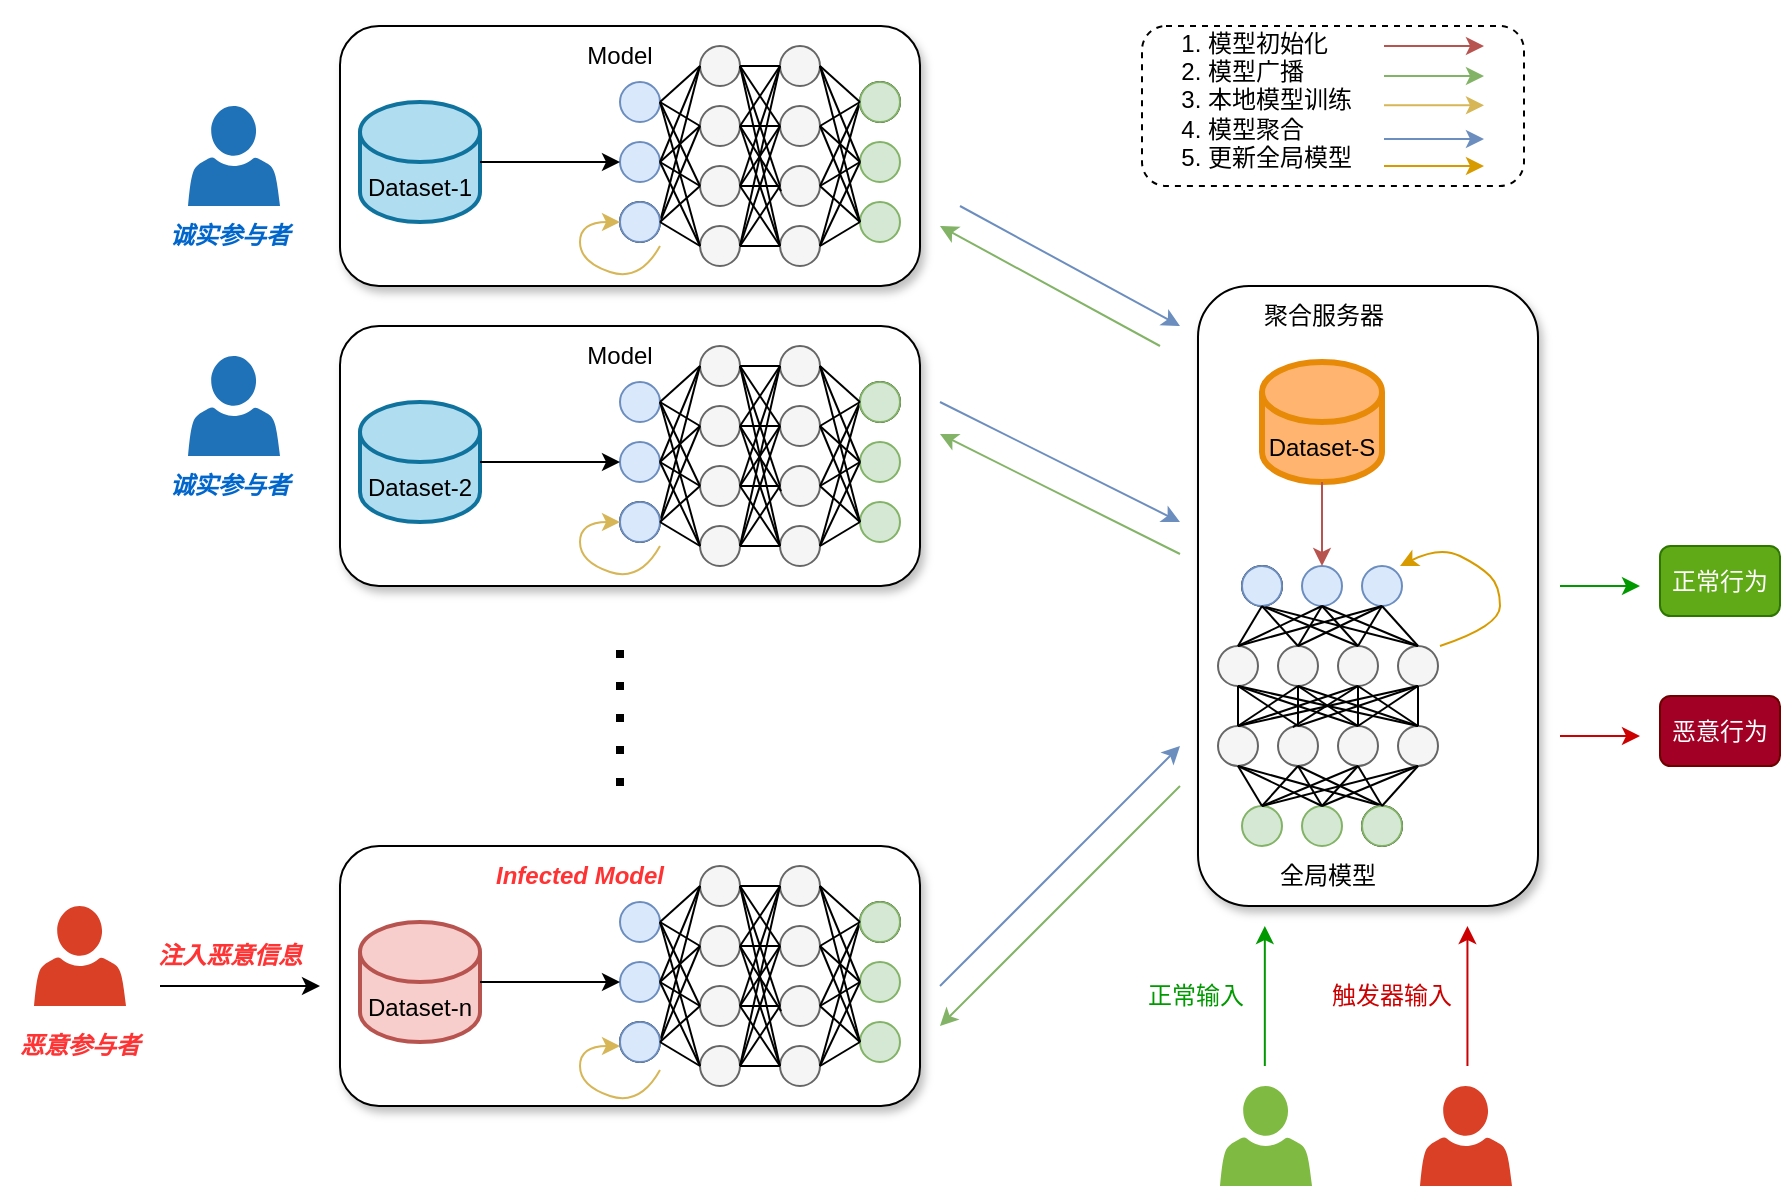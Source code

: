 <mxfile version="24.4.9" type="github">
  <diagram name="第 1 页" id="-fBQ2Zc3S_zsf6xObRtY">
    <mxGraphModel dx="1690" dy="439" grid="1" gridSize="10" guides="1" tooltips="1" connect="1" arrows="1" fold="1" page="1" pageScale="1" pageWidth="827" pageHeight="1169" math="0" shadow="0">
      <root>
        <mxCell id="0" />
        <mxCell id="1" parent="0" />
        <mxCell id="BH2l4RqOd2dtc3u16TBg-653" value="" style="rounded=1;whiteSpace=wrap;html=1;dashed=1;shadow=0;glass=0;" parent="1" vertex="1">
          <mxGeometry x="561" y="240" width="191" height="80" as="geometry" />
        </mxCell>
        <mxCell id="BH2l4RqOd2dtc3u16TBg-314" value="" style="group" parent="1" vertex="1" connectable="0">
          <mxGeometry x="160" y="240" width="290" height="130" as="geometry" />
        </mxCell>
        <mxCell id="BH2l4RqOd2dtc3u16TBg-1" value="" style="rounded=1;whiteSpace=wrap;html=1;shadow=1;" parent="BH2l4RqOd2dtc3u16TBg-314" vertex="1">
          <mxGeometry width="290" height="130" as="geometry" />
        </mxCell>
        <mxCell id="BH2l4RqOd2dtc3u16TBg-194" value="" style="group" parent="BH2l4RqOd2dtc3u16TBg-314" vertex="1" connectable="0">
          <mxGeometry x="140" y="10" width="140" height="110" as="geometry" />
        </mxCell>
        <mxCell id="BH2l4RqOd2dtc3u16TBg-2" value="" style="ellipse;whiteSpace=wrap;html=1;aspect=fixed;fillColor=#dae8fc;strokeColor=#6c8ebf;" parent="BH2l4RqOd2dtc3u16TBg-194" vertex="1">
          <mxGeometry y="18" width="20" height="20" as="geometry" />
        </mxCell>
        <mxCell id="BH2l4RqOd2dtc3u16TBg-3" value="" style="ellipse;whiteSpace=wrap;html=1;aspect=fixed;fillColor=#dae8fc;strokeColor=#6c8ebf;" parent="BH2l4RqOd2dtc3u16TBg-194" vertex="1">
          <mxGeometry y="48" width="20" height="20" as="geometry" />
        </mxCell>
        <mxCell id="BH2l4RqOd2dtc3u16TBg-4" value="" style="ellipse;whiteSpace=wrap;html=1;aspect=fixed;" parent="BH2l4RqOd2dtc3u16TBg-194" vertex="1">
          <mxGeometry y="78" width="20" height="20" as="geometry" />
        </mxCell>
        <mxCell id="BH2l4RqOd2dtc3u16TBg-8" value="" style="ellipse;whiteSpace=wrap;html=1;aspect=fixed;fillColor=#f5f5f5;fontColor=#333333;strokeColor=#666666;" parent="BH2l4RqOd2dtc3u16TBg-194" vertex="1">
          <mxGeometry x="40" width="20" height="20" as="geometry" />
        </mxCell>
        <mxCell id="BH2l4RqOd2dtc3u16TBg-9" value="" style="ellipse;whiteSpace=wrap;html=1;aspect=fixed;fillColor=#f5f5f5;fontColor=#333333;strokeColor=#666666;" parent="BH2l4RqOd2dtc3u16TBg-194" vertex="1">
          <mxGeometry x="40" y="30" width="20" height="20" as="geometry" />
        </mxCell>
        <mxCell id="BH2l4RqOd2dtc3u16TBg-10" value="" style="ellipse;whiteSpace=wrap;html=1;aspect=fixed;fillColor=#f5f5f5;fontColor=#333333;strokeColor=#666666;" parent="BH2l4RqOd2dtc3u16TBg-194" vertex="1">
          <mxGeometry x="40" y="60" width="20" height="20" as="geometry" />
        </mxCell>
        <mxCell id="BH2l4RqOd2dtc3u16TBg-11" value="" style="ellipse;whiteSpace=wrap;html=1;aspect=fixed;fillColor=#f5f5f5;fontColor=#333333;strokeColor=#666666;" parent="BH2l4RqOd2dtc3u16TBg-194" vertex="1">
          <mxGeometry x="40" y="90" width="20" height="20" as="geometry" />
        </mxCell>
        <mxCell id="BH2l4RqOd2dtc3u16TBg-28" value="" style="endArrow=none;html=1;rounded=0;exitX=1;exitY=0.5;exitDx=0;exitDy=0;entryX=0;entryY=0.5;entryDx=0;entryDy=0;" parent="BH2l4RqOd2dtc3u16TBg-194" source="BH2l4RqOd2dtc3u16TBg-2" target="BH2l4RqOd2dtc3u16TBg-8" edge="1">
          <mxGeometry width="50" height="50" relative="1" as="geometry">
            <mxPoint x="-10" y="60" as="sourcePoint" />
            <mxPoint x="20" y="10" as="targetPoint" />
          </mxGeometry>
        </mxCell>
        <mxCell id="BH2l4RqOd2dtc3u16TBg-29" value="" style="endArrow=none;html=1;rounded=0;exitX=1;exitY=0.5;exitDx=0;exitDy=0;entryX=0;entryY=0.5;entryDx=0;entryDy=0;" parent="BH2l4RqOd2dtc3u16TBg-194" source="BH2l4RqOd2dtc3u16TBg-2" target="BH2l4RqOd2dtc3u16TBg-9" edge="1">
          <mxGeometry width="50" height="50" relative="1" as="geometry">
            <mxPoint x="30" y="40" as="sourcePoint" />
            <mxPoint x="50" y="20" as="targetPoint" />
          </mxGeometry>
        </mxCell>
        <mxCell id="BH2l4RqOd2dtc3u16TBg-30" value="" style="endArrow=none;html=1;rounded=0;exitX=1;exitY=0.5;exitDx=0;exitDy=0;entryX=0;entryY=0.5;entryDx=0;entryDy=0;" parent="BH2l4RqOd2dtc3u16TBg-194" source="BH2l4RqOd2dtc3u16TBg-2" target="BH2l4RqOd2dtc3u16TBg-10" edge="1">
          <mxGeometry width="50" height="50" relative="1" as="geometry">
            <mxPoint x="40" y="50" as="sourcePoint" />
            <mxPoint x="60" y="30" as="targetPoint" />
          </mxGeometry>
        </mxCell>
        <mxCell id="BH2l4RqOd2dtc3u16TBg-31" value="" style="endArrow=none;html=1;rounded=0;exitX=1;exitY=0.5;exitDx=0;exitDy=0;entryX=0;entryY=0.5;entryDx=0;entryDy=0;" parent="BH2l4RqOd2dtc3u16TBg-194" source="BH2l4RqOd2dtc3u16TBg-2" target="BH2l4RqOd2dtc3u16TBg-11" edge="1">
          <mxGeometry width="50" height="50" relative="1" as="geometry">
            <mxPoint x="30" y="40" as="sourcePoint" />
            <mxPoint x="50" y="80" as="targetPoint" />
          </mxGeometry>
        </mxCell>
        <mxCell id="BH2l4RqOd2dtc3u16TBg-32" value="" style="endArrow=none;html=1;rounded=0;exitX=1;exitY=0.5;exitDx=0;exitDy=0;entryX=0;entryY=0.5;entryDx=0;entryDy=0;" parent="BH2l4RqOd2dtc3u16TBg-194" source="BH2l4RqOd2dtc3u16TBg-3" target="BH2l4RqOd2dtc3u16TBg-8" edge="1">
          <mxGeometry width="50" height="50" relative="1" as="geometry">
            <mxPoint x="40" y="50" as="sourcePoint" />
            <mxPoint x="60" y="90" as="targetPoint" />
          </mxGeometry>
        </mxCell>
        <mxCell id="BH2l4RqOd2dtc3u16TBg-33" value="" style="endArrow=none;html=1;rounded=0;exitX=1;exitY=0.5;exitDx=0;exitDy=0;entryX=0;entryY=0.5;entryDx=0;entryDy=0;" parent="BH2l4RqOd2dtc3u16TBg-194" source="BH2l4RqOd2dtc3u16TBg-3" target="BH2l4RqOd2dtc3u16TBg-9" edge="1">
          <mxGeometry width="50" height="50" relative="1" as="geometry">
            <mxPoint x="50" y="60" as="sourcePoint" />
            <mxPoint x="70" y="100" as="targetPoint" />
          </mxGeometry>
        </mxCell>
        <mxCell id="BH2l4RqOd2dtc3u16TBg-34" value="" style="endArrow=none;html=1;rounded=0;entryX=0;entryY=0.5;entryDx=0;entryDy=0;exitX=1;exitY=0.5;exitDx=0;exitDy=0;" parent="BH2l4RqOd2dtc3u16TBg-194" source="BH2l4RqOd2dtc3u16TBg-3" target="BH2l4RqOd2dtc3u16TBg-10" edge="1">
          <mxGeometry width="50" height="50" relative="1" as="geometry">
            <mxPoint x="-30" y="80" as="sourcePoint" />
            <mxPoint x="80" y="110" as="targetPoint" />
          </mxGeometry>
        </mxCell>
        <mxCell id="BH2l4RqOd2dtc3u16TBg-35" value="" style="endArrow=none;html=1;rounded=0;entryX=0;entryY=0.5;entryDx=0;entryDy=0;exitX=1;exitY=0.5;exitDx=0;exitDy=0;" parent="BH2l4RqOd2dtc3u16TBg-194" source="BH2l4RqOd2dtc3u16TBg-3" target="BH2l4RqOd2dtc3u16TBg-11" edge="1">
          <mxGeometry width="50" height="50" relative="1" as="geometry">
            <mxPoint x="29" y="73" as="sourcePoint" />
            <mxPoint x="50" y="80" as="targetPoint" />
          </mxGeometry>
        </mxCell>
        <mxCell id="BH2l4RqOd2dtc3u16TBg-36" value="" style="endArrow=none;html=1;rounded=0;exitX=1;exitY=0.5;exitDx=0;exitDy=0;entryX=0;entryY=0.5;entryDx=0;entryDy=0;" parent="BH2l4RqOd2dtc3u16TBg-194" source="BH2l4RqOd2dtc3u16TBg-4" target="BH2l4RqOd2dtc3u16TBg-8" edge="1">
          <mxGeometry width="50" height="50" relative="1" as="geometry">
            <mxPoint x="39" y="83" as="sourcePoint" />
            <mxPoint x="60" y="90" as="targetPoint" />
          </mxGeometry>
        </mxCell>
        <mxCell id="BH2l4RqOd2dtc3u16TBg-37" value="" style="endArrow=none;html=1;rounded=0;exitX=1;exitY=0.5;exitDx=0;exitDy=0;entryX=0;entryY=0.5;entryDx=0;entryDy=0;" parent="BH2l4RqOd2dtc3u16TBg-194" source="BH2l4RqOd2dtc3u16TBg-4" target="BH2l4RqOd2dtc3u16TBg-9" edge="1">
          <mxGeometry width="50" height="50" relative="1" as="geometry">
            <mxPoint x="49" y="93" as="sourcePoint" />
            <mxPoint x="70" y="100" as="targetPoint" />
          </mxGeometry>
        </mxCell>
        <mxCell id="BH2l4RqOd2dtc3u16TBg-39" value="" style="ellipse;whiteSpace=wrap;html=1;aspect=fixed;fillColor=#dae8fc;strokeColor=#6c8ebf;" parent="BH2l4RqOd2dtc3u16TBg-194" vertex="1">
          <mxGeometry y="78" width="20" height="20" as="geometry" />
        </mxCell>
        <mxCell id="BH2l4RqOd2dtc3u16TBg-41" value="" style="endArrow=none;html=1;rounded=0;exitX=1;exitY=0.5;exitDx=0;exitDy=0;entryX=0;entryY=0.5;entryDx=0;entryDy=0;" parent="BH2l4RqOd2dtc3u16TBg-194" source="BH2l4RqOd2dtc3u16TBg-39" target="BH2l4RqOd2dtc3u16TBg-10" edge="1">
          <mxGeometry width="50" height="50" relative="1" as="geometry">
            <mxPoint x="30" y="40" as="sourcePoint" />
            <mxPoint x="50" y="110" as="targetPoint" />
          </mxGeometry>
        </mxCell>
        <mxCell id="BH2l4RqOd2dtc3u16TBg-42" value="" style="endArrow=none;html=1;rounded=0;exitX=1;exitY=0.5;exitDx=0;exitDy=0;entryX=0;entryY=0.5;entryDx=0;entryDy=0;" parent="BH2l4RqOd2dtc3u16TBg-194" source="BH2l4RqOd2dtc3u16TBg-39" target="BH2l4RqOd2dtc3u16TBg-11" edge="1">
          <mxGeometry width="50" height="50" relative="1" as="geometry">
            <mxPoint x="30" y="100" as="sourcePoint" />
            <mxPoint x="50" y="80" as="targetPoint" />
          </mxGeometry>
        </mxCell>
        <mxCell id="BH2l4RqOd2dtc3u16TBg-63" value="" style="group;rotation=-180;" parent="BH2l4RqOd2dtc3u16TBg-194" vertex="1" connectable="0">
          <mxGeometry x="80" width="60" height="110" as="geometry" />
        </mxCell>
        <mxCell id="BH2l4RqOd2dtc3u16TBg-43" value="" style="ellipse;whiteSpace=wrap;html=1;aspect=fixed;rotation=-180;fillColor=#d5e8d4;strokeColor=#82b366;" parent="BH2l4RqOd2dtc3u16TBg-63" vertex="1">
          <mxGeometry x="40" y="78" width="20" height="20" as="geometry" />
        </mxCell>
        <mxCell id="BH2l4RqOd2dtc3u16TBg-44" value="" style="ellipse;whiteSpace=wrap;html=1;aspect=fixed;rotation=-180;fillColor=#d5e8d4;strokeColor=#82b366;" parent="BH2l4RqOd2dtc3u16TBg-63" vertex="1">
          <mxGeometry x="40" y="48" width="20" height="20" as="geometry" />
        </mxCell>
        <mxCell id="BH2l4RqOd2dtc3u16TBg-45" value="" style="ellipse;whiteSpace=wrap;html=1;aspect=fixed;rotation=-180;" parent="BH2l4RqOd2dtc3u16TBg-63" vertex="1">
          <mxGeometry x="40" y="18" width="20" height="20" as="geometry" />
        </mxCell>
        <mxCell id="BH2l4RqOd2dtc3u16TBg-46" value="" style="ellipse;whiteSpace=wrap;html=1;aspect=fixed;rotation=-180;fillColor=#f5f5f5;fontColor=#333333;strokeColor=#666666;" parent="BH2l4RqOd2dtc3u16TBg-63" vertex="1">
          <mxGeometry y="90" width="20" height="20" as="geometry" />
        </mxCell>
        <mxCell id="BH2l4RqOd2dtc3u16TBg-47" value="" style="ellipse;whiteSpace=wrap;html=1;aspect=fixed;rotation=-180;fillColor=#f5f5f5;fontColor=#333333;strokeColor=#666666;" parent="BH2l4RqOd2dtc3u16TBg-63" vertex="1">
          <mxGeometry y="60" width="20" height="20" as="geometry" />
        </mxCell>
        <mxCell id="BH2l4RqOd2dtc3u16TBg-48" value="" style="ellipse;whiteSpace=wrap;html=1;aspect=fixed;rotation=-180;fillColor=#f5f5f5;fontColor=#333333;strokeColor=#666666;" parent="BH2l4RqOd2dtc3u16TBg-63" vertex="1">
          <mxGeometry y="30" width="20" height="20" as="geometry" />
        </mxCell>
        <mxCell id="BH2l4RqOd2dtc3u16TBg-49" value="" style="ellipse;whiteSpace=wrap;html=1;aspect=fixed;rotation=-180;fillColor=#f5f5f5;fontColor=#333333;strokeColor=#666666;" parent="BH2l4RqOd2dtc3u16TBg-63" vertex="1">
          <mxGeometry width="20" height="20" as="geometry" />
        </mxCell>
        <mxCell id="BH2l4RqOd2dtc3u16TBg-50" value="" style="endArrow=none;html=1;rounded=0;exitX=1;exitY=0.5;exitDx=0;exitDy=0;entryX=0;entryY=0.5;entryDx=0;entryDy=0;" parent="BH2l4RqOd2dtc3u16TBg-63" source="BH2l4RqOd2dtc3u16TBg-43" target="BH2l4RqOd2dtc3u16TBg-46" edge="1">
          <mxGeometry width="50" height="50" relative="1" as="geometry">
            <mxPoint x="70" y="50" as="sourcePoint" />
            <mxPoint x="40" y="100" as="targetPoint" />
          </mxGeometry>
        </mxCell>
        <mxCell id="BH2l4RqOd2dtc3u16TBg-51" value="" style="endArrow=none;html=1;rounded=0;exitX=1;exitY=0.5;exitDx=0;exitDy=0;entryX=0;entryY=0.5;entryDx=0;entryDy=0;" parent="BH2l4RqOd2dtc3u16TBg-63" source="BH2l4RqOd2dtc3u16TBg-43" target="BH2l4RqOd2dtc3u16TBg-47" edge="1">
          <mxGeometry width="50" height="50" relative="1" as="geometry">
            <mxPoint x="30" y="70" as="sourcePoint" />
            <mxPoint x="10" y="90" as="targetPoint" />
          </mxGeometry>
        </mxCell>
        <mxCell id="BH2l4RqOd2dtc3u16TBg-52" value="" style="endArrow=none;html=1;rounded=0;exitX=1;exitY=0.5;exitDx=0;exitDy=0;entryX=0;entryY=0.5;entryDx=0;entryDy=0;" parent="BH2l4RqOd2dtc3u16TBg-63" source="BH2l4RqOd2dtc3u16TBg-43" target="BH2l4RqOd2dtc3u16TBg-48" edge="1">
          <mxGeometry width="50" height="50" relative="1" as="geometry">
            <mxPoint x="20" y="60" as="sourcePoint" />
            <mxPoint y="80" as="targetPoint" />
          </mxGeometry>
        </mxCell>
        <mxCell id="BH2l4RqOd2dtc3u16TBg-53" value="" style="endArrow=none;html=1;rounded=0;exitX=1;exitY=0.5;exitDx=0;exitDy=0;entryX=0;entryY=0.5;entryDx=0;entryDy=0;" parent="BH2l4RqOd2dtc3u16TBg-63" source="BH2l4RqOd2dtc3u16TBg-43" target="BH2l4RqOd2dtc3u16TBg-49" edge="1">
          <mxGeometry width="50" height="50" relative="1" as="geometry">
            <mxPoint x="30" y="70" as="sourcePoint" />
            <mxPoint x="10" y="30" as="targetPoint" />
          </mxGeometry>
        </mxCell>
        <mxCell id="BH2l4RqOd2dtc3u16TBg-54" value="" style="endArrow=none;html=1;rounded=0;exitX=1;exitY=0.5;exitDx=0;exitDy=0;entryX=0;entryY=0.5;entryDx=0;entryDy=0;" parent="BH2l4RqOd2dtc3u16TBg-63" source="BH2l4RqOd2dtc3u16TBg-44" target="BH2l4RqOd2dtc3u16TBg-46" edge="1">
          <mxGeometry width="50" height="50" relative="1" as="geometry">
            <mxPoint x="20" y="60" as="sourcePoint" />
            <mxPoint y="20" as="targetPoint" />
          </mxGeometry>
        </mxCell>
        <mxCell id="BH2l4RqOd2dtc3u16TBg-55" value="" style="endArrow=none;html=1;rounded=0;exitX=1;exitY=0.5;exitDx=0;exitDy=0;entryX=0;entryY=0.5;entryDx=0;entryDy=0;" parent="BH2l4RqOd2dtc3u16TBg-63" source="BH2l4RqOd2dtc3u16TBg-44" target="BH2l4RqOd2dtc3u16TBg-47" edge="1">
          <mxGeometry width="50" height="50" relative="1" as="geometry">
            <mxPoint x="10" y="50" as="sourcePoint" />
            <mxPoint x="-10" y="10" as="targetPoint" />
          </mxGeometry>
        </mxCell>
        <mxCell id="BH2l4RqOd2dtc3u16TBg-56" value="" style="endArrow=none;html=1;rounded=0;entryX=0;entryY=0.5;entryDx=0;entryDy=0;exitX=1;exitY=0.5;exitDx=0;exitDy=0;" parent="BH2l4RqOd2dtc3u16TBg-63" source="BH2l4RqOd2dtc3u16TBg-44" target="BH2l4RqOd2dtc3u16TBg-48" edge="1">
          <mxGeometry width="50" height="50" relative="1" as="geometry">
            <mxPoint x="90" y="30" as="sourcePoint" />
            <mxPoint x="-20" as="targetPoint" />
          </mxGeometry>
        </mxCell>
        <mxCell id="BH2l4RqOd2dtc3u16TBg-57" value="" style="endArrow=none;html=1;rounded=0;entryX=0;entryY=0.5;entryDx=0;entryDy=0;exitX=1;exitY=0.5;exitDx=0;exitDy=0;" parent="BH2l4RqOd2dtc3u16TBg-63" source="BH2l4RqOd2dtc3u16TBg-44" target="BH2l4RqOd2dtc3u16TBg-49" edge="1">
          <mxGeometry width="50" height="50" relative="1" as="geometry">
            <mxPoint x="31" y="37" as="sourcePoint" />
            <mxPoint x="10" y="30" as="targetPoint" />
          </mxGeometry>
        </mxCell>
        <mxCell id="BH2l4RqOd2dtc3u16TBg-58" value="" style="endArrow=none;html=1;rounded=0;exitX=1;exitY=0.5;exitDx=0;exitDy=0;entryX=0;entryY=0.5;entryDx=0;entryDy=0;" parent="BH2l4RqOd2dtc3u16TBg-63" source="BH2l4RqOd2dtc3u16TBg-45" target="BH2l4RqOd2dtc3u16TBg-46" edge="1">
          <mxGeometry width="50" height="50" relative="1" as="geometry">
            <mxPoint x="21" y="27" as="sourcePoint" />
            <mxPoint y="20" as="targetPoint" />
          </mxGeometry>
        </mxCell>
        <mxCell id="BH2l4RqOd2dtc3u16TBg-59" value="" style="endArrow=none;html=1;rounded=0;exitX=1;exitY=0.5;exitDx=0;exitDy=0;entryX=0;entryY=0.5;entryDx=0;entryDy=0;" parent="BH2l4RqOd2dtc3u16TBg-63" source="BH2l4RqOd2dtc3u16TBg-45" target="BH2l4RqOd2dtc3u16TBg-47" edge="1">
          <mxGeometry width="50" height="50" relative="1" as="geometry">
            <mxPoint x="11" y="17" as="sourcePoint" />
            <mxPoint x="-10" y="10" as="targetPoint" />
          </mxGeometry>
        </mxCell>
        <mxCell id="BH2l4RqOd2dtc3u16TBg-60" value="" style="ellipse;whiteSpace=wrap;html=1;aspect=fixed;rotation=-180;fillColor=#d5e8d4;strokeColor=#82b366;" parent="BH2l4RqOd2dtc3u16TBg-63" vertex="1">
          <mxGeometry x="40" y="18" width="20" height="20" as="geometry" />
        </mxCell>
        <mxCell id="BH2l4RqOd2dtc3u16TBg-61" value="" style="endArrow=none;html=1;rounded=0;exitX=1;exitY=0.5;exitDx=0;exitDy=0;entryX=0;entryY=0.5;entryDx=0;entryDy=0;" parent="BH2l4RqOd2dtc3u16TBg-63" source="BH2l4RqOd2dtc3u16TBg-60" target="BH2l4RqOd2dtc3u16TBg-48" edge="1">
          <mxGeometry width="50" height="50" relative="1" as="geometry">
            <mxPoint x="30" y="70" as="sourcePoint" />
            <mxPoint x="10" as="targetPoint" />
          </mxGeometry>
        </mxCell>
        <mxCell id="BH2l4RqOd2dtc3u16TBg-62" value="" style="endArrow=none;html=1;rounded=0;exitX=1;exitY=0.5;exitDx=0;exitDy=0;entryX=0;entryY=0.5;entryDx=0;entryDy=0;" parent="BH2l4RqOd2dtc3u16TBg-63" source="BH2l4RqOd2dtc3u16TBg-60" target="BH2l4RqOd2dtc3u16TBg-49" edge="1">
          <mxGeometry width="50" height="50" relative="1" as="geometry">
            <mxPoint x="30" y="10" as="sourcePoint" />
            <mxPoint x="10" y="30" as="targetPoint" />
          </mxGeometry>
        </mxCell>
        <mxCell id="BH2l4RqOd2dtc3u16TBg-64" value="" style="endArrow=none;html=1;rounded=0;exitX=1;exitY=0.5;exitDx=0;exitDy=0;entryX=1;entryY=0.5;entryDx=0;entryDy=0;" parent="BH2l4RqOd2dtc3u16TBg-194" source="BH2l4RqOd2dtc3u16TBg-8" target="BH2l4RqOd2dtc3u16TBg-49" edge="1">
          <mxGeometry width="50" height="50" relative="1" as="geometry">
            <mxPoint x="50" y="90" as="sourcePoint" />
            <mxPoint x="100" y="40" as="targetPoint" />
          </mxGeometry>
        </mxCell>
        <mxCell id="BH2l4RqOd2dtc3u16TBg-65" value="" style="endArrow=none;html=1;rounded=0;exitX=1;exitY=0.5;exitDx=0;exitDy=0;entryX=1;entryY=0.5;entryDx=0;entryDy=0;" parent="BH2l4RqOd2dtc3u16TBg-194" source="BH2l4RqOd2dtc3u16TBg-8" target="BH2l4RqOd2dtc3u16TBg-48" edge="1">
          <mxGeometry width="50" height="50" relative="1" as="geometry">
            <mxPoint x="70" y="20" as="sourcePoint" />
            <mxPoint x="90" y="20" as="targetPoint" />
          </mxGeometry>
        </mxCell>
        <mxCell id="BH2l4RqOd2dtc3u16TBg-66" value="" style="endArrow=none;html=1;rounded=0;exitX=1;exitY=0.5;exitDx=0;exitDy=0;entryX=1;entryY=0.5;entryDx=0;entryDy=0;" parent="BH2l4RqOd2dtc3u16TBg-194" source="BH2l4RqOd2dtc3u16TBg-8" target="BH2l4RqOd2dtc3u16TBg-47" edge="1">
          <mxGeometry width="50" height="50" relative="1" as="geometry">
            <mxPoint x="80" y="30" as="sourcePoint" />
            <mxPoint x="100" y="30" as="targetPoint" />
          </mxGeometry>
        </mxCell>
        <mxCell id="BH2l4RqOd2dtc3u16TBg-67" value="" style="endArrow=none;html=1;rounded=0;exitX=1;exitY=0.5;exitDx=0;exitDy=0;entryX=1;entryY=0.5;entryDx=0;entryDy=0;" parent="BH2l4RqOd2dtc3u16TBg-194" source="BH2l4RqOd2dtc3u16TBg-8" target="BH2l4RqOd2dtc3u16TBg-46" edge="1">
          <mxGeometry width="50" height="50" relative="1" as="geometry">
            <mxPoint x="90" y="40" as="sourcePoint" />
            <mxPoint x="110" y="40" as="targetPoint" />
          </mxGeometry>
        </mxCell>
        <mxCell id="BH2l4RqOd2dtc3u16TBg-68" value="" style="endArrow=none;html=1;rounded=0;exitX=1;exitY=0.5;exitDx=0;exitDy=0;entryX=1;entryY=0.5;entryDx=0;entryDy=0;" parent="BH2l4RqOd2dtc3u16TBg-194" source="BH2l4RqOd2dtc3u16TBg-9" target="BH2l4RqOd2dtc3u16TBg-49" edge="1">
          <mxGeometry width="50" height="50" relative="1" as="geometry">
            <mxPoint x="100" y="50" as="sourcePoint" />
            <mxPoint x="120" y="50" as="targetPoint" />
          </mxGeometry>
        </mxCell>
        <mxCell id="BH2l4RqOd2dtc3u16TBg-69" value="" style="endArrow=none;html=1;rounded=0;exitX=1;exitY=0.5;exitDx=0;exitDy=0;entryX=1;entryY=0.5;entryDx=0;entryDy=0;" parent="BH2l4RqOd2dtc3u16TBg-194" source="BH2l4RqOd2dtc3u16TBg-9" target="BH2l4RqOd2dtc3u16TBg-48" edge="1">
          <mxGeometry width="50" height="50" relative="1" as="geometry">
            <mxPoint x="110" y="60" as="sourcePoint" />
            <mxPoint x="130" y="60" as="targetPoint" />
          </mxGeometry>
        </mxCell>
        <mxCell id="BH2l4RqOd2dtc3u16TBg-70" value="" style="endArrow=none;html=1;rounded=0;exitX=1;exitY=0.5;exitDx=0;exitDy=0;entryX=0.972;entryY=0.372;entryDx=0;entryDy=0;entryPerimeter=0;" parent="BH2l4RqOd2dtc3u16TBg-194" source="BH2l4RqOd2dtc3u16TBg-9" target="BH2l4RqOd2dtc3u16TBg-47" edge="1">
          <mxGeometry width="50" height="50" relative="1" as="geometry">
            <mxPoint x="60" y="59.72" as="sourcePoint" />
            <mxPoint x="80" y="59.72" as="targetPoint" />
          </mxGeometry>
        </mxCell>
        <mxCell id="BH2l4RqOd2dtc3u16TBg-71" value="" style="endArrow=none;html=1;rounded=0;exitX=1;exitY=0.5;exitDx=0;exitDy=0;entryX=1;entryY=0.5;entryDx=0;entryDy=0;" parent="BH2l4RqOd2dtc3u16TBg-194" source="BH2l4RqOd2dtc3u16TBg-9" target="BH2l4RqOd2dtc3u16TBg-46" edge="1">
          <mxGeometry width="50" height="50" relative="1" as="geometry">
            <mxPoint x="130" y="80" as="sourcePoint" />
            <mxPoint x="150" y="80" as="targetPoint" />
          </mxGeometry>
        </mxCell>
        <mxCell id="BH2l4RqOd2dtc3u16TBg-72" value="" style="endArrow=none;html=1;rounded=0;exitX=1;exitY=0.5;exitDx=0;exitDy=0;entryX=1;entryY=0.5;entryDx=0;entryDy=0;" parent="BH2l4RqOd2dtc3u16TBg-194" source="BH2l4RqOd2dtc3u16TBg-10" target="BH2l4RqOd2dtc3u16TBg-49" edge="1">
          <mxGeometry width="50" height="50" relative="1" as="geometry">
            <mxPoint x="70" y="50" as="sourcePoint" />
            <mxPoint x="90" y="110" as="targetPoint" />
          </mxGeometry>
        </mxCell>
        <mxCell id="BH2l4RqOd2dtc3u16TBg-73" value="" style="endArrow=none;html=1;rounded=0;exitX=1;exitY=0.5;exitDx=0;exitDy=0;entryX=1;entryY=0.5;entryDx=0;entryDy=0;" parent="BH2l4RqOd2dtc3u16TBg-194" source="BH2l4RqOd2dtc3u16TBg-10" target="BH2l4RqOd2dtc3u16TBg-48" edge="1">
          <mxGeometry width="50" height="50" relative="1" as="geometry">
            <mxPoint x="80" y="60" as="sourcePoint" />
            <mxPoint x="100" y="120" as="targetPoint" />
          </mxGeometry>
        </mxCell>
        <mxCell id="BH2l4RqOd2dtc3u16TBg-74" value="" style="endArrow=none;html=1;rounded=0;exitX=1;exitY=0.5;exitDx=0;exitDy=0;entryX=1;entryY=0.5;entryDx=0;entryDy=0;" parent="BH2l4RqOd2dtc3u16TBg-194" source="BH2l4RqOd2dtc3u16TBg-10" target="BH2l4RqOd2dtc3u16TBg-47" edge="1">
          <mxGeometry width="50" height="50" relative="1" as="geometry">
            <mxPoint x="90" y="70" as="sourcePoint" />
            <mxPoint x="110" y="130" as="targetPoint" />
          </mxGeometry>
        </mxCell>
        <mxCell id="BH2l4RqOd2dtc3u16TBg-75" value="" style="endArrow=none;html=1;rounded=0;exitX=1;exitY=0.5;exitDx=0;exitDy=0;entryX=1;entryY=0.5;entryDx=0;entryDy=0;" parent="BH2l4RqOd2dtc3u16TBg-194" source="BH2l4RqOd2dtc3u16TBg-10" target="BH2l4RqOd2dtc3u16TBg-46" edge="1">
          <mxGeometry width="50" height="50" relative="1" as="geometry">
            <mxPoint x="100" y="80" as="sourcePoint" />
            <mxPoint x="120" y="140" as="targetPoint" />
          </mxGeometry>
        </mxCell>
        <mxCell id="BH2l4RqOd2dtc3u16TBg-76" value="" style="endArrow=none;html=1;rounded=0;exitX=1;exitY=0.5;exitDx=0;exitDy=0;entryX=1;entryY=0.5;entryDx=0;entryDy=0;" parent="BH2l4RqOd2dtc3u16TBg-194" source="BH2l4RqOd2dtc3u16TBg-11" target="BH2l4RqOd2dtc3u16TBg-46" edge="1">
          <mxGeometry width="50" height="50" relative="1" as="geometry">
            <mxPoint x="110" y="90" as="sourcePoint" />
            <mxPoint x="130" y="150" as="targetPoint" />
          </mxGeometry>
        </mxCell>
        <mxCell id="BH2l4RqOd2dtc3u16TBg-77" value="" style="endArrow=none;html=1;rounded=0;exitX=1;exitY=0.5;exitDx=0;exitDy=0;entryX=1;entryY=0.5;entryDx=0;entryDy=0;" parent="BH2l4RqOd2dtc3u16TBg-194" source="BH2l4RqOd2dtc3u16TBg-11" target="BH2l4RqOd2dtc3u16TBg-47" edge="1">
          <mxGeometry width="50" height="50" relative="1" as="geometry">
            <mxPoint x="70" y="110" as="sourcePoint" />
            <mxPoint x="90" y="110" as="targetPoint" />
          </mxGeometry>
        </mxCell>
        <mxCell id="BH2l4RqOd2dtc3u16TBg-78" value="" style="endArrow=none;html=1;rounded=0;exitX=1;exitY=0.5;exitDx=0;exitDy=0;entryX=1;entryY=0.5;entryDx=0;entryDy=0;" parent="BH2l4RqOd2dtc3u16TBg-194" source="BH2l4RqOd2dtc3u16TBg-11" target="BH2l4RqOd2dtc3u16TBg-48" edge="1">
          <mxGeometry width="50" height="50" relative="1" as="geometry">
            <mxPoint x="80" y="120" as="sourcePoint" />
            <mxPoint x="100" y="120" as="targetPoint" />
          </mxGeometry>
        </mxCell>
        <mxCell id="BH2l4RqOd2dtc3u16TBg-79" value="" style="endArrow=none;html=1;rounded=0;exitX=1;exitY=0.5;exitDx=0;exitDy=0;entryX=1;entryY=0.5;entryDx=0;entryDy=0;" parent="BH2l4RqOd2dtc3u16TBg-194" source="BH2l4RqOd2dtc3u16TBg-11" target="BH2l4RqOd2dtc3u16TBg-49" edge="1">
          <mxGeometry width="50" height="50" relative="1" as="geometry">
            <mxPoint x="90" y="130" as="sourcePoint" />
            <mxPoint x="110" y="130" as="targetPoint" />
          </mxGeometry>
        </mxCell>
        <mxCell id="BH2l4RqOd2dtc3u16TBg-312" value="Dataset-1" style="shape=cylinder3;whiteSpace=wrap;html=1;boundedLbl=1;backgroundOutline=1;size=15;fillColor=#b1ddf0;strokeColor=#10739e;strokeWidth=2;" parent="BH2l4RqOd2dtc3u16TBg-314" vertex="1">
          <mxGeometry x="10" y="38" width="60" height="60" as="geometry" />
        </mxCell>
        <mxCell id="BH2l4RqOd2dtc3u16TBg-313" value="" style="endArrow=classic;html=1;rounded=0;exitX=1;exitY=0.5;exitDx=0;exitDy=0;exitPerimeter=0;entryX=0;entryY=0.5;entryDx=0;entryDy=0;" parent="BH2l4RqOd2dtc3u16TBg-314" source="BH2l4RqOd2dtc3u16TBg-312" target="BH2l4RqOd2dtc3u16TBg-3" edge="1">
          <mxGeometry width="50" height="50" relative="1" as="geometry">
            <mxPoint x="150" y="220" as="sourcePoint" />
            <mxPoint x="200" y="170" as="targetPoint" />
          </mxGeometry>
        </mxCell>
        <mxCell id="BH2l4RqOd2dtc3u16TBg-510" value="Model" style="text;html=1;align=center;verticalAlign=middle;whiteSpace=wrap;rounded=0;" parent="BH2l4RqOd2dtc3u16TBg-314" vertex="1">
          <mxGeometry x="110" width="60" height="30" as="geometry" />
        </mxCell>
        <mxCell id="BH2l4RqOd2dtc3u16TBg-659" value="" style="curved=1;endArrow=classic;html=1;rounded=0;fillColor=#fff2cc;strokeColor=#d6b656;" parent="BH2l4RqOd2dtc3u16TBg-314" edge="1">
          <mxGeometry width="50" height="50" relative="1" as="geometry">
            <mxPoint x="160" y="110" as="sourcePoint" />
            <mxPoint x="140" y="98" as="targetPoint" />
            <Array as="points">
              <mxPoint x="150" y="128" />
              <mxPoint x="120" y="118" />
              <mxPoint x="120" y="98" />
            </Array>
          </mxGeometry>
        </mxCell>
        <mxCell id="BH2l4RqOd2dtc3u16TBg-316" value="" style="group" parent="1" vertex="1" connectable="0">
          <mxGeometry x="160" y="390" width="290" height="130" as="geometry" />
        </mxCell>
        <mxCell id="BH2l4RqOd2dtc3u16TBg-317" value="" style="rounded=1;whiteSpace=wrap;html=1;shadow=1;" parent="BH2l4RqOd2dtc3u16TBg-316" vertex="1">
          <mxGeometry width="290" height="130" as="geometry" />
        </mxCell>
        <mxCell id="BH2l4RqOd2dtc3u16TBg-318" value="" style="group" parent="BH2l4RqOd2dtc3u16TBg-316" vertex="1" connectable="0">
          <mxGeometry x="140" y="10" width="140" height="110" as="geometry" />
        </mxCell>
        <mxCell id="BH2l4RqOd2dtc3u16TBg-319" value="" style="ellipse;whiteSpace=wrap;html=1;aspect=fixed;fillColor=#dae8fc;strokeColor=#6c8ebf;" parent="BH2l4RqOd2dtc3u16TBg-318" vertex="1">
          <mxGeometry y="18" width="20" height="20" as="geometry" />
        </mxCell>
        <mxCell id="BH2l4RqOd2dtc3u16TBg-320" value="" style="ellipse;whiteSpace=wrap;html=1;aspect=fixed;fillColor=#dae8fc;strokeColor=#6c8ebf;" parent="BH2l4RqOd2dtc3u16TBg-318" vertex="1">
          <mxGeometry y="48" width="20" height="20" as="geometry" />
        </mxCell>
        <mxCell id="BH2l4RqOd2dtc3u16TBg-321" value="" style="ellipse;whiteSpace=wrap;html=1;aspect=fixed;" parent="BH2l4RqOd2dtc3u16TBg-318" vertex="1">
          <mxGeometry y="78" width="20" height="20" as="geometry" />
        </mxCell>
        <mxCell id="BH2l4RqOd2dtc3u16TBg-322" value="" style="ellipse;whiteSpace=wrap;html=1;aspect=fixed;fillColor=#f5f5f5;fontColor=#333333;strokeColor=#666666;" parent="BH2l4RqOd2dtc3u16TBg-318" vertex="1">
          <mxGeometry x="40" width="20" height="20" as="geometry" />
        </mxCell>
        <mxCell id="BH2l4RqOd2dtc3u16TBg-323" value="" style="ellipse;whiteSpace=wrap;html=1;aspect=fixed;fillColor=#f5f5f5;fontColor=#333333;strokeColor=#666666;" parent="BH2l4RqOd2dtc3u16TBg-318" vertex="1">
          <mxGeometry x="40" y="30" width="20" height="20" as="geometry" />
        </mxCell>
        <mxCell id="BH2l4RqOd2dtc3u16TBg-324" value="" style="ellipse;whiteSpace=wrap;html=1;aspect=fixed;fillColor=#f5f5f5;fontColor=#333333;strokeColor=#666666;" parent="BH2l4RqOd2dtc3u16TBg-318" vertex="1">
          <mxGeometry x="40" y="60" width="20" height="20" as="geometry" />
        </mxCell>
        <mxCell id="BH2l4RqOd2dtc3u16TBg-325" value="" style="ellipse;whiteSpace=wrap;html=1;aspect=fixed;fillColor=#f5f5f5;fontColor=#333333;strokeColor=#666666;" parent="BH2l4RqOd2dtc3u16TBg-318" vertex="1">
          <mxGeometry x="40" y="90" width="20" height="20" as="geometry" />
        </mxCell>
        <mxCell id="BH2l4RqOd2dtc3u16TBg-326" value="" style="endArrow=none;html=1;rounded=0;exitX=1;exitY=0.5;exitDx=0;exitDy=0;entryX=0;entryY=0.5;entryDx=0;entryDy=0;" parent="BH2l4RqOd2dtc3u16TBg-318" source="BH2l4RqOd2dtc3u16TBg-319" target="BH2l4RqOd2dtc3u16TBg-322" edge="1">
          <mxGeometry width="50" height="50" relative="1" as="geometry">
            <mxPoint x="-10" y="60" as="sourcePoint" />
            <mxPoint x="20" y="10" as="targetPoint" />
          </mxGeometry>
        </mxCell>
        <mxCell id="BH2l4RqOd2dtc3u16TBg-327" value="" style="endArrow=none;html=1;rounded=0;exitX=1;exitY=0.5;exitDx=0;exitDy=0;entryX=0;entryY=0.5;entryDx=0;entryDy=0;" parent="BH2l4RqOd2dtc3u16TBg-318" source="BH2l4RqOd2dtc3u16TBg-319" target="BH2l4RqOd2dtc3u16TBg-323" edge="1">
          <mxGeometry width="50" height="50" relative="1" as="geometry">
            <mxPoint x="30" y="40" as="sourcePoint" />
            <mxPoint x="50" y="20" as="targetPoint" />
          </mxGeometry>
        </mxCell>
        <mxCell id="BH2l4RqOd2dtc3u16TBg-328" value="" style="endArrow=none;html=1;rounded=0;exitX=1;exitY=0.5;exitDx=0;exitDy=0;entryX=0;entryY=0.5;entryDx=0;entryDy=0;" parent="BH2l4RqOd2dtc3u16TBg-318" source="BH2l4RqOd2dtc3u16TBg-319" target="BH2l4RqOd2dtc3u16TBg-324" edge="1">
          <mxGeometry width="50" height="50" relative="1" as="geometry">
            <mxPoint x="40" y="50" as="sourcePoint" />
            <mxPoint x="60" y="30" as="targetPoint" />
          </mxGeometry>
        </mxCell>
        <mxCell id="BH2l4RqOd2dtc3u16TBg-329" value="" style="endArrow=none;html=1;rounded=0;exitX=1;exitY=0.5;exitDx=0;exitDy=0;entryX=0;entryY=0.5;entryDx=0;entryDy=0;" parent="BH2l4RqOd2dtc3u16TBg-318" source="BH2l4RqOd2dtc3u16TBg-319" target="BH2l4RqOd2dtc3u16TBg-325" edge="1">
          <mxGeometry width="50" height="50" relative="1" as="geometry">
            <mxPoint x="30" y="40" as="sourcePoint" />
            <mxPoint x="50" y="80" as="targetPoint" />
          </mxGeometry>
        </mxCell>
        <mxCell id="BH2l4RqOd2dtc3u16TBg-330" value="" style="endArrow=none;html=1;rounded=0;exitX=1;exitY=0.5;exitDx=0;exitDy=0;entryX=0;entryY=0.5;entryDx=0;entryDy=0;" parent="BH2l4RqOd2dtc3u16TBg-318" source="BH2l4RqOd2dtc3u16TBg-320" target="BH2l4RqOd2dtc3u16TBg-322" edge="1">
          <mxGeometry width="50" height="50" relative="1" as="geometry">
            <mxPoint x="40" y="50" as="sourcePoint" />
            <mxPoint x="60" y="90" as="targetPoint" />
          </mxGeometry>
        </mxCell>
        <mxCell id="BH2l4RqOd2dtc3u16TBg-331" value="" style="endArrow=none;html=1;rounded=0;exitX=1;exitY=0.5;exitDx=0;exitDy=0;entryX=0;entryY=0.5;entryDx=0;entryDy=0;" parent="BH2l4RqOd2dtc3u16TBg-318" source="BH2l4RqOd2dtc3u16TBg-320" target="BH2l4RqOd2dtc3u16TBg-323" edge="1">
          <mxGeometry width="50" height="50" relative="1" as="geometry">
            <mxPoint x="50" y="60" as="sourcePoint" />
            <mxPoint x="70" y="100" as="targetPoint" />
          </mxGeometry>
        </mxCell>
        <mxCell id="BH2l4RqOd2dtc3u16TBg-332" value="" style="endArrow=none;html=1;rounded=0;entryX=0;entryY=0.5;entryDx=0;entryDy=0;exitX=1;exitY=0.5;exitDx=0;exitDy=0;" parent="BH2l4RqOd2dtc3u16TBg-318" source="BH2l4RqOd2dtc3u16TBg-320" target="BH2l4RqOd2dtc3u16TBg-324" edge="1">
          <mxGeometry width="50" height="50" relative="1" as="geometry">
            <mxPoint x="-30" y="80" as="sourcePoint" />
            <mxPoint x="80" y="110" as="targetPoint" />
          </mxGeometry>
        </mxCell>
        <mxCell id="BH2l4RqOd2dtc3u16TBg-333" value="" style="endArrow=none;html=1;rounded=0;entryX=0;entryY=0.5;entryDx=0;entryDy=0;exitX=1;exitY=0.5;exitDx=0;exitDy=0;" parent="BH2l4RqOd2dtc3u16TBg-318" source="BH2l4RqOd2dtc3u16TBg-320" target="BH2l4RqOd2dtc3u16TBg-325" edge="1">
          <mxGeometry width="50" height="50" relative="1" as="geometry">
            <mxPoint x="29" y="73" as="sourcePoint" />
            <mxPoint x="50" y="80" as="targetPoint" />
          </mxGeometry>
        </mxCell>
        <mxCell id="BH2l4RqOd2dtc3u16TBg-334" value="" style="endArrow=none;html=1;rounded=0;exitX=1;exitY=0.5;exitDx=0;exitDy=0;entryX=0;entryY=0.5;entryDx=0;entryDy=0;" parent="BH2l4RqOd2dtc3u16TBg-318" source="BH2l4RqOd2dtc3u16TBg-321" target="BH2l4RqOd2dtc3u16TBg-322" edge="1">
          <mxGeometry width="50" height="50" relative="1" as="geometry">
            <mxPoint x="39" y="83" as="sourcePoint" />
            <mxPoint x="60" y="90" as="targetPoint" />
          </mxGeometry>
        </mxCell>
        <mxCell id="BH2l4RqOd2dtc3u16TBg-335" value="" style="endArrow=none;html=1;rounded=0;exitX=1;exitY=0.5;exitDx=0;exitDy=0;entryX=0;entryY=0.5;entryDx=0;entryDy=0;" parent="BH2l4RqOd2dtc3u16TBg-318" source="BH2l4RqOd2dtc3u16TBg-321" target="BH2l4RqOd2dtc3u16TBg-323" edge="1">
          <mxGeometry width="50" height="50" relative="1" as="geometry">
            <mxPoint x="49" y="93" as="sourcePoint" />
            <mxPoint x="70" y="100" as="targetPoint" />
          </mxGeometry>
        </mxCell>
        <mxCell id="BH2l4RqOd2dtc3u16TBg-336" value="" style="ellipse;whiteSpace=wrap;html=1;aspect=fixed;fillColor=#dae8fc;strokeColor=#6c8ebf;" parent="BH2l4RqOd2dtc3u16TBg-318" vertex="1">
          <mxGeometry y="78" width="20" height="20" as="geometry" />
        </mxCell>
        <mxCell id="BH2l4RqOd2dtc3u16TBg-337" value="" style="endArrow=none;html=1;rounded=0;exitX=1;exitY=0.5;exitDx=0;exitDy=0;entryX=0;entryY=0.5;entryDx=0;entryDy=0;" parent="BH2l4RqOd2dtc3u16TBg-318" source="BH2l4RqOd2dtc3u16TBg-336" target="BH2l4RqOd2dtc3u16TBg-324" edge="1">
          <mxGeometry width="50" height="50" relative="1" as="geometry">
            <mxPoint x="30" y="40" as="sourcePoint" />
            <mxPoint x="50" y="110" as="targetPoint" />
          </mxGeometry>
        </mxCell>
        <mxCell id="BH2l4RqOd2dtc3u16TBg-338" value="" style="endArrow=none;html=1;rounded=0;exitX=1;exitY=0.5;exitDx=0;exitDy=0;entryX=0;entryY=0.5;entryDx=0;entryDy=0;" parent="BH2l4RqOd2dtc3u16TBg-318" source="BH2l4RqOd2dtc3u16TBg-336" target="BH2l4RqOd2dtc3u16TBg-325" edge="1">
          <mxGeometry width="50" height="50" relative="1" as="geometry">
            <mxPoint x="30" y="100" as="sourcePoint" />
            <mxPoint x="50" y="80" as="targetPoint" />
          </mxGeometry>
        </mxCell>
        <mxCell id="BH2l4RqOd2dtc3u16TBg-339" value="" style="group;rotation=-180;" parent="BH2l4RqOd2dtc3u16TBg-318" vertex="1" connectable="0">
          <mxGeometry x="80" width="60" height="110" as="geometry" />
        </mxCell>
        <mxCell id="BH2l4RqOd2dtc3u16TBg-340" value="" style="ellipse;whiteSpace=wrap;html=1;aspect=fixed;rotation=-180;fillColor=#d5e8d4;strokeColor=#82b366;" parent="BH2l4RqOd2dtc3u16TBg-339" vertex="1">
          <mxGeometry x="40" y="78" width="20" height="20" as="geometry" />
        </mxCell>
        <mxCell id="BH2l4RqOd2dtc3u16TBg-341" value="" style="ellipse;whiteSpace=wrap;html=1;aspect=fixed;rotation=-180;fillColor=#d5e8d4;strokeColor=#82b366;" parent="BH2l4RqOd2dtc3u16TBg-339" vertex="1">
          <mxGeometry x="40" y="48" width="20" height="20" as="geometry" />
        </mxCell>
        <mxCell id="BH2l4RqOd2dtc3u16TBg-342" value="" style="ellipse;whiteSpace=wrap;html=1;aspect=fixed;rotation=-180;" parent="BH2l4RqOd2dtc3u16TBg-339" vertex="1">
          <mxGeometry x="40" y="18" width="20" height="20" as="geometry" />
        </mxCell>
        <mxCell id="BH2l4RqOd2dtc3u16TBg-343" value="" style="ellipse;whiteSpace=wrap;html=1;aspect=fixed;rotation=-180;fillColor=#f5f5f5;fontColor=#333333;strokeColor=#666666;" parent="BH2l4RqOd2dtc3u16TBg-339" vertex="1">
          <mxGeometry y="90" width="20" height="20" as="geometry" />
        </mxCell>
        <mxCell id="BH2l4RqOd2dtc3u16TBg-344" value="" style="ellipse;whiteSpace=wrap;html=1;aspect=fixed;rotation=-180;fillColor=#f5f5f5;fontColor=#333333;strokeColor=#666666;" parent="BH2l4RqOd2dtc3u16TBg-339" vertex="1">
          <mxGeometry y="60" width="20" height="20" as="geometry" />
        </mxCell>
        <mxCell id="BH2l4RqOd2dtc3u16TBg-345" value="" style="ellipse;whiteSpace=wrap;html=1;aspect=fixed;rotation=-180;fillColor=#f5f5f5;fontColor=#333333;strokeColor=#666666;" parent="BH2l4RqOd2dtc3u16TBg-339" vertex="1">
          <mxGeometry y="30" width="20" height="20" as="geometry" />
        </mxCell>
        <mxCell id="BH2l4RqOd2dtc3u16TBg-346" value="" style="ellipse;whiteSpace=wrap;html=1;aspect=fixed;rotation=-180;fillColor=#f5f5f5;fontColor=#333333;strokeColor=#666666;" parent="BH2l4RqOd2dtc3u16TBg-339" vertex="1">
          <mxGeometry width="20" height="20" as="geometry" />
        </mxCell>
        <mxCell id="BH2l4RqOd2dtc3u16TBg-347" value="" style="endArrow=none;html=1;rounded=0;exitX=1;exitY=0.5;exitDx=0;exitDy=0;entryX=0;entryY=0.5;entryDx=0;entryDy=0;" parent="BH2l4RqOd2dtc3u16TBg-339" source="BH2l4RqOd2dtc3u16TBg-340" target="BH2l4RqOd2dtc3u16TBg-343" edge="1">
          <mxGeometry width="50" height="50" relative="1" as="geometry">
            <mxPoint x="70" y="50" as="sourcePoint" />
            <mxPoint x="40" y="100" as="targetPoint" />
          </mxGeometry>
        </mxCell>
        <mxCell id="BH2l4RqOd2dtc3u16TBg-348" value="" style="endArrow=none;html=1;rounded=0;exitX=1;exitY=0.5;exitDx=0;exitDy=0;entryX=0;entryY=0.5;entryDx=0;entryDy=0;" parent="BH2l4RqOd2dtc3u16TBg-339" source="BH2l4RqOd2dtc3u16TBg-340" target="BH2l4RqOd2dtc3u16TBg-344" edge="1">
          <mxGeometry width="50" height="50" relative="1" as="geometry">
            <mxPoint x="30" y="70" as="sourcePoint" />
            <mxPoint x="10" y="90" as="targetPoint" />
          </mxGeometry>
        </mxCell>
        <mxCell id="BH2l4RqOd2dtc3u16TBg-349" value="" style="endArrow=none;html=1;rounded=0;exitX=1;exitY=0.5;exitDx=0;exitDy=0;entryX=0;entryY=0.5;entryDx=0;entryDy=0;" parent="BH2l4RqOd2dtc3u16TBg-339" source="BH2l4RqOd2dtc3u16TBg-340" target="BH2l4RqOd2dtc3u16TBg-345" edge="1">
          <mxGeometry width="50" height="50" relative="1" as="geometry">
            <mxPoint x="20" y="60" as="sourcePoint" />
            <mxPoint y="80" as="targetPoint" />
          </mxGeometry>
        </mxCell>
        <mxCell id="BH2l4RqOd2dtc3u16TBg-350" value="" style="endArrow=none;html=1;rounded=0;exitX=1;exitY=0.5;exitDx=0;exitDy=0;entryX=0;entryY=0.5;entryDx=0;entryDy=0;" parent="BH2l4RqOd2dtc3u16TBg-339" source="BH2l4RqOd2dtc3u16TBg-340" target="BH2l4RqOd2dtc3u16TBg-346" edge="1">
          <mxGeometry width="50" height="50" relative="1" as="geometry">
            <mxPoint x="30" y="70" as="sourcePoint" />
            <mxPoint x="10" y="30" as="targetPoint" />
          </mxGeometry>
        </mxCell>
        <mxCell id="BH2l4RqOd2dtc3u16TBg-351" value="" style="endArrow=none;html=1;rounded=0;exitX=1;exitY=0.5;exitDx=0;exitDy=0;entryX=0;entryY=0.5;entryDx=0;entryDy=0;" parent="BH2l4RqOd2dtc3u16TBg-339" source="BH2l4RqOd2dtc3u16TBg-341" target="BH2l4RqOd2dtc3u16TBg-343" edge="1">
          <mxGeometry width="50" height="50" relative="1" as="geometry">
            <mxPoint x="20" y="60" as="sourcePoint" />
            <mxPoint y="20" as="targetPoint" />
          </mxGeometry>
        </mxCell>
        <mxCell id="BH2l4RqOd2dtc3u16TBg-352" value="" style="endArrow=none;html=1;rounded=0;exitX=1;exitY=0.5;exitDx=0;exitDy=0;entryX=0;entryY=0.5;entryDx=0;entryDy=0;" parent="BH2l4RqOd2dtc3u16TBg-339" source="BH2l4RqOd2dtc3u16TBg-341" target="BH2l4RqOd2dtc3u16TBg-344" edge="1">
          <mxGeometry width="50" height="50" relative="1" as="geometry">
            <mxPoint x="10" y="50" as="sourcePoint" />
            <mxPoint x="-10" y="10" as="targetPoint" />
          </mxGeometry>
        </mxCell>
        <mxCell id="BH2l4RqOd2dtc3u16TBg-353" value="" style="endArrow=none;html=1;rounded=0;entryX=0;entryY=0.5;entryDx=0;entryDy=0;exitX=1;exitY=0.5;exitDx=0;exitDy=0;" parent="BH2l4RqOd2dtc3u16TBg-339" source="BH2l4RqOd2dtc3u16TBg-341" target="BH2l4RqOd2dtc3u16TBg-345" edge="1">
          <mxGeometry width="50" height="50" relative="1" as="geometry">
            <mxPoint x="90" y="30" as="sourcePoint" />
            <mxPoint x="-20" as="targetPoint" />
          </mxGeometry>
        </mxCell>
        <mxCell id="BH2l4RqOd2dtc3u16TBg-354" value="" style="endArrow=none;html=1;rounded=0;entryX=0;entryY=0.5;entryDx=0;entryDy=0;exitX=1;exitY=0.5;exitDx=0;exitDy=0;" parent="BH2l4RqOd2dtc3u16TBg-339" source="BH2l4RqOd2dtc3u16TBg-341" target="BH2l4RqOd2dtc3u16TBg-346" edge="1">
          <mxGeometry width="50" height="50" relative="1" as="geometry">
            <mxPoint x="31" y="37" as="sourcePoint" />
            <mxPoint x="10" y="30" as="targetPoint" />
          </mxGeometry>
        </mxCell>
        <mxCell id="BH2l4RqOd2dtc3u16TBg-355" value="" style="endArrow=none;html=1;rounded=0;exitX=1;exitY=0.5;exitDx=0;exitDy=0;entryX=0;entryY=0.5;entryDx=0;entryDy=0;" parent="BH2l4RqOd2dtc3u16TBg-339" source="BH2l4RqOd2dtc3u16TBg-342" target="BH2l4RqOd2dtc3u16TBg-343" edge="1">
          <mxGeometry width="50" height="50" relative="1" as="geometry">
            <mxPoint x="21" y="27" as="sourcePoint" />
            <mxPoint y="20" as="targetPoint" />
          </mxGeometry>
        </mxCell>
        <mxCell id="BH2l4RqOd2dtc3u16TBg-356" value="" style="endArrow=none;html=1;rounded=0;exitX=1;exitY=0.5;exitDx=0;exitDy=0;entryX=0;entryY=0.5;entryDx=0;entryDy=0;" parent="BH2l4RqOd2dtc3u16TBg-339" source="BH2l4RqOd2dtc3u16TBg-342" target="BH2l4RqOd2dtc3u16TBg-344" edge="1">
          <mxGeometry width="50" height="50" relative="1" as="geometry">
            <mxPoint x="11" y="17" as="sourcePoint" />
            <mxPoint x="-10" y="10" as="targetPoint" />
          </mxGeometry>
        </mxCell>
        <mxCell id="BH2l4RqOd2dtc3u16TBg-357" value="" style="ellipse;whiteSpace=wrap;html=1;aspect=fixed;rotation=-180;fillColor=#d5e8d4;strokeColor=#82b366;" parent="BH2l4RqOd2dtc3u16TBg-339" vertex="1">
          <mxGeometry x="40" y="18" width="20" height="20" as="geometry" />
        </mxCell>
        <mxCell id="BH2l4RqOd2dtc3u16TBg-358" value="" style="endArrow=none;html=1;rounded=0;exitX=1;exitY=0.5;exitDx=0;exitDy=0;entryX=0;entryY=0.5;entryDx=0;entryDy=0;" parent="BH2l4RqOd2dtc3u16TBg-339" source="BH2l4RqOd2dtc3u16TBg-357" target="BH2l4RqOd2dtc3u16TBg-345" edge="1">
          <mxGeometry width="50" height="50" relative="1" as="geometry">
            <mxPoint x="30" y="70" as="sourcePoint" />
            <mxPoint x="10" as="targetPoint" />
          </mxGeometry>
        </mxCell>
        <mxCell id="BH2l4RqOd2dtc3u16TBg-359" value="" style="endArrow=none;html=1;rounded=0;exitX=1;exitY=0.5;exitDx=0;exitDy=0;entryX=0;entryY=0.5;entryDx=0;entryDy=0;" parent="BH2l4RqOd2dtc3u16TBg-339" source="BH2l4RqOd2dtc3u16TBg-357" target="BH2l4RqOd2dtc3u16TBg-346" edge="1">
          <mxGeometry width="50" height="50" relative="1" as="geometry">
            <mxPoint x="30" y="10" as="sourcePoint" />
            <mxPoint x="10" y="30" as="targetPoint" />
          </mxGeometry>
        </mxCell>
        <mxCell id="BH2l4RqOd2dtc3u16TBg-360" value="" style="endArrow=none;html=1;rounded=0;exitX=1;exitY=0.5;exitDx=0;exitDy=0;entryX=1;entryY=0.5;entryDx=0;entryDy=0;" parent="BH2l4RqOd2dtc3u16TBg-318" source="BH2l4RqOd2dtc3u16TBg-322" target="BH2l4RqOd2dtc3u16TBg-346" edge="1">
          <mxGeometry width="50" height="50" relative="1" as="geometry">
            <mxPoint x="50" y="90" as="sourcePoint" />
            <mxPoint x="100" y="40" as="targetPoint" />
          </mxGeometry>
        </mxCell>
        <mxCell id="BH2l4RqOd2dtc3u16TBg-361" value="" style="endArrow=none;html=1;rounded=0;exitX=1;exitY=0.5;exitDx=0;exitDy=0;entryX=1;entryY=0.5;entryDx=0;entryDy=0;" parent="BH2l4RqOd2dtc3u16TBg-318" source="BH2l4RqOd2dtc3u16TBg-322" target="BH2l4RqOd2dtc3u16TBg-345" edge="1">
          <mxGeometry width="50" height="50" relative="1" as="geometry">
            <mxPoint x="70" y="20" as="sourcePoint" />
            <mxPoint x="90" y="20" as="targetPoint" />
          </mxGeometry>
        </mxCell>
        <mxCell id="BH2l4RqOd2dtc3u16TBg-362" value="" style="endArrow=none;html=1;rounded=0;exitX=1;exitY=0.5;exitDx=0;exitDy=0;entryX=1;entryY=0.5;entryDx=0;entryDy=0;" parent="BH2l4RqOd2dtc3u16TBg-318" source="BH2l4RqOd2dtc3u16TBg-322" target="BH2l4RqOd2dtc3u16TBg-344" edge="1">
          <mxGeometry width="50" height="50" relative="1" as="geometry">
            <mxPoint x="80" y="30" as="sourcePoint" />
            <mxPoint x="100" y="30" as="targetPoint" />
          </mxGeometry>
        </mxCell>
        <mxCell id="BH2l4RqOd2dtc3u16TBg-363" value="" style="endArrow=none;html=1;rounded=0;exitX=1;exitY=0.5;exitDx=0;exitDy=0;entryX=1;entryY=0.5;entryDx=0;entryDy=0;" parent="BH2l4RqOd2dtc3u16TBg-318" source="BH2l4RqOd2dtc3u16TBg-322" target="BH2l4RqOd2dtc3u16TBg-343" edge="1">
          <mxGeometry width="50" height="50" relative="1" as="geometry">
            <mxPoint x="90" y="40" as="sourcePoint" />
            <mxPoint x="110" y="40" as="targetPoint" />
          </mxGeometry>
        </mxCell>
        <mxCell id="BH2l4RqOd2dtc3u16TBg-364" value="" style="endArrow=none;html=1;rounded=0;exitX=1;exitY=0.5;exitDx=0;exitDy=0;entryX=1;entryY=0.5;entryDx=0;entryDy=0;" parent="BH2l4RqOd2dtc3u16TBg-318" source="BH2l4RqOd2dtc3u16TBg-323" target="BH2l4RqOd2dtc3u16TBg-346" edge="1">
          <mxGeometry width="50" height="50" relative="1" as="geometry">
            <mxPoint x="100" y="50" as="sourcePoint" />
            <mxPoint x="120" y="50" as="targetPoint" />
          </mxGeometry>
        </mxCell>
        <mxCell id="BH2l4RqOd2dtc3u16TBg-365" value="" style="endArrow=none;html=1;rounded=0;exitX=1;exitY=0.5;exitDx=0;exitDy=0;entryX=1;entryY=0.5;entryDx=0;entryDy=0;" parent="BH2l4RqOd2dtc3u16TBg-318" source="BH2l4RqOd2dtc3u16TBg-323" target="BH2l4RqOd2dtc3u16TBg-345" edge="1">
          <mxGeometry width="50" height="50" relative="1" as="geometry">
            <mxPoint x="110" y="60" as="sourcePoint" />
            <mxPoint x="130" y="60" as="targetPoint" />
          </mxGeometry>
        </mxCell>
        <mxCell id="BH2l4RqOd2dtc3u16TBg-366" value="" style="endArrow=none;html=1;rounded=0;exitX=1;exitY=0.5;exitDx=0;exitDy=0;entryX=0.972;entryY=0.372;entryDx=0;entryDy=0;entryPerimeter=0;" parent="BH2l4RqOd2dtc3u16TBg-318" source="BH2l4RqOd2dtc3u16TBg-323" target="BH2l4RqOd2dtc3u16TBg-344" edge="1">
          <mxGeometry width="50" height="50" relative="1" as="geometry">
            <mxPoint x="60" y="59.72" as="sourcePoint" />
            <mxPoint x="80" y="59.72" as="targetPoint" />
          </mxGeometry>
        </mxCell>
        <mxCell id="BH2l4RqOd2dtc3u16TBg-367" value="" style="endArrow=none;html=1;rounded=0;exitX=1;exitY=0.5;exitDx=0;exitDy=0;entryX=1;entryY=0.5;entryDx=0;entryDy=0;" parent="BH2l4RqOd2dtc3u16TBg-318" source="BH2l4RqOd2dtc3u16TBg-323" target="BH2l4RqOd2dtc3u16TBg-343" edge="1">
          <mxGeometry width="50" height="50" relative="1" as="geometry">
            <mxPoint x="130" y="80" as="sourcePoint" />
            <mxPoint x="150" y="80" as="targetPoint" />
          </mxGeometry>
        </mxCell>
        <mxCell id="BH2l4RqOd2dtc3u16TBg-368" value="" style="endArrow=none;html=1;rounded=0;exitX=1;exitY=0.5;exitDx=0;exitDy=0;entryX=1;entryY=0.5;entryDx=0;entryDy=0;" parent="BH2l4RqOd2dtc3u16TBg-318" source="BH2l4RqOd2dtc3u16TBg-324" target="BH2l4RqOd2dtc3u16TBg-346" edge="1">
          <mxGeometry width="50" height="50" relative="1" as="geometry">
            <mxPoint x="70" y="50" as="sourcePoint" />
            <mxPoint x="90" y="110" as="targetPoint" />
          </mxGeometry>
        </mxCell>
        <mxCell id="BH2l4RqOd2dtc3u16TBg-369" value="" style="endArrow=none;html=1;rounded=0;exitX=1;exitY=0.5;exitDx=0;exitDy=0;entryX=1;entryY=0.5;entryDx=0;entryDy=0;" parent="BH2l4RqOd2dtc3u16TBg-318" source="BH2l4RqOd2dtc3u16TBg-324" target="BH2l4RqOd2dtc3u16TBg-345" edge="1">
          <mxGeometry width="50" height="50" relative="1" as="geometry">
            <mxPoint x="80" y="60" as="sourcePoint" />
            <mxPoint x="100" y="120" as="targetPoint" />
          </mxGeometry>
        </mxCell>
        <mxCell id="BH2l4RqOd2dtc3u16TBg-370" value="" style="endArrow=none;html=1;rounded=0;exitX=1;exitY=0.5;exitDx=0;exitDy=0;entryX=1;entryY=0.5;entryDx=0;entryDy=0;" parent="BH2l4RqOd2dtc3u16TBg-318" source="BH2l4RqOd2dtc3u16TBg-324" target="BH2l4RqOd2dtc3u16TBg-344" edge="1">
          <mxGeometry width="50" height="50" relative="1" as="geometry">
            <mxPoint x="90" y="70" as="sourcePoint" />
            <mxPoint x="110" y="130" as="targetPoint" />
          </mxGeometry>
        </mxCell>
        <mxCell id="BH2l4RqOd2dtc3u16TBg-371" value="" style="endArrow=none;html=1;rounded=0;exitX=1;exitY=0.5;exitDx=0;exitDy=0;entryX=1;entryY=0.5;entryDx=0;entryDy=0;" parent="BH2l4RqOd2dtc3u16TBg-318" source="BH2l4RqOd2dtc3u16TBg-324" target="BH2l4RqOd2dtc3u16TBg-343" edge="1">
          <mxGeometry width="50" height="50" relative="1" as="geometry">
            <mxPoint x="100" y="80" as="sourcePoint" />
            <mxPoint x="120" y="140" as="targetPoint" />
          </mxGeometry>
        </mxCell>
        <mxCell id="BH2l4RqOd2dtc3u16TBg-372" value="" style="endArrow=none;html=1;rounded=0;exitX=1;exitY=0.5;exitDx=0;exitDy=0;entryX=1;entryY=0.5;entryDx=0;entryDy=0;" parent="BH2l4RqOd2dtc3u16TBg-318" source="BH2l4RqOd2dtc3u16TBg-325" target="BH2l4RqOd2dtc3u16TBg-343" edge="1">
          <mxGeometry width="50" height="50" relative="1" as="geometry">
            <mxPoint x="110" y="90" as="sourcePoint" />
            <mxPoint x="130" y="150" as="targetPoint" />
          </mxGeometry>
        </mxCell>
        <mxCell id="BH2l4RqOd2dtc3u16TBg-373" value="" style="endArrow=none;html=1;rounded=0;exitX=1;exitY=0.5;exitDx=0;exitDy=0;entryX=1;entryY=0.5;entryDx=0;entryDy=0;" parent="BH2l4RqOd2dtc3u16TBg-318" source="BH2l4RqOd2dtc3u16TBg-325" target="BH2l4RqOd2dtc3u16TBg-344" edge="1">
          <mxGeometry width="50" height="50" relative="1" as="geometry">
            <mxPoint x="70" y="110" as="sourcePoint" />
            <mxPoint x="90" y="110" as="targetPoint" />
          </mxGeometry>
        </mxCell>
        <mxCell id="BH2l4RqOd2dtc3u16TBg-374" value="" style="endArrow=none;html=1;rounded=0;exitX=1;exitY=0.5;exitDx=0;exitDy=0;entryX=1;entryY=0.5;entryDx=0;entryDy=0;" parent="BH2l4RqOd2dtc3u16TBg-318" source="BH2l4RqOd2dtc3u16TBg-325" target="BH2l4RqOd2dtc3u16TBg-345" edge="1">
          <mxGeometry width="50" height="50" relative="1" as="geometry">
            <mxPoint x="80" y="120" as="sourcePoint" />
            <mxPoint x="100" y="120" as="targetPoint" />
          </mxGeometry>
        </mxCell>
        <mxCell id="BH2l4RqOd2dtc3u16TBg-375" value="" style="endArrow=none;html=1;rounded=0;exitX=1;exitY=0.5;exitDx=0;exitDy=0;entryX=1;entryY=0.5;entryDx=0;entryDy=0;" parent="BH2l4RqOd2dtc3u16TBg-318" source="BH2l4RqOd2dtc3u16TBg-325" target="BH2l4RqOd2dtc3u16TBg-346" edge="1">
          <mxGeometry width="50" height="50" relative="1" as="geometry">
            <mxPoint x="90" y="130" as="sourcePoint" />
            <mxPoint x="110" y="130" as="targetPoint" />
          </mxGeometry>
        </mxCell>
        <mxCell id="BH2l4RqOd2dtc3u16TBg-376" value="Dataset-2" style="shape=cylinder3;whiteSpace=wrap;html=1;boundedLbl=1;backgroundOutline=1;size=15;fillColor=#b1ddf0;strokeColor=#10739e;strokeWidth=2;" parent="BH2l4RqOd2dtc3u16TBg-316" vertex="1">
          <mxGeometry x="10" y="38" width="60" height="60" as="geometry" />
        </mxCell>
        <mxCell id="BH2l4RqOd2dtc3u16TBg-377" value="" style="endArrow=classic;html=1;rounded=0;exitX=1;exitY=0.5;exitDx=0;exitDy=0;exitPerimeter=0;entryX=0;entryY=0.5;entryDx=0;entryDy=0;" parent="BH2l4RqOd2dtc3u16TBg-316" source="BH2l4RqOd2dtc3u16TBg-376" target="BH2l4RqOd2dtc3u16TBg-320" edge="1">
          <mxGeometry width="50" height="50" relative="1" as="geometry">
            <mxPoint x="150" y="220" as="sourcePoint" />
            <mxPoint x="200" y="170" as="targetPoint" />
          </mxGeometry>
        </mxCell>
        <mxCell id="BH2l4RqOd2dtc3u16TBg-638" value="Model" style="text;html=1;align=center;verticalAlign=middle;whiteSpace=wrap;rounded=0;" parent="BH2l4RqOd2dtc3u16TBg-316" vertex="1">
          <mxGeometry x="110" width="60" height="30" as="geometry" />
        </mxCell>
        <mxCell id="BH2l4RqOd2dtc3u16TBg-661" value="" style="curved=1;endArrow=classic;html=1;rounded=0;fillColor=#fff2cc;strokeColor=#d6b656;" parent="BH2l4RqOd2dtc3u16TBg-316" edge="1">
          <mxGeometry width="50" height="50" relative="1" as="geometry">
            <mxPoint x="160" y="110" as="sourcePoint" />
            <mxPoint x="140" y="98" as="targetPoint" />
            <Array as="points">
              <mxPoint x="150" y="128" />
              <mxPoint x="120" y="118" />
              <mxPoint x="120" y="98" />
            </Array>
          </mxGeometry>
        </mxCell>
        <mxCell id="BH2l4RqOd2dtc3u16TBg-378" value="" style="group" parent="1" vertex="1" connectable="0">
          <mxGeometry x="160" y="650" width="290" height="130" as="geometry" />
        </mxCell>
        <mxCell id="BH2l4RqOd2dtc3u16TBg-379" value="" style="rounded=1;whiteSpace=wrap;html=1;shadow=1;" parent="BH2l4RqOd2dtc3u16TBg-378" vertex="1">
          <mxGeometry width="290" height="130" as="geometry" />
        </mxCell>
        <mxCell id="BH2l4RqOd2dtc3u16TBg-380" value="" style="group" parent="BH2l4RqOd2dtc3u16TBg-378" vertex="1" connectable="0">
          <mxGeometry x="140" y="10" width="140" height="110" as="geometry" />
        </mxCell>
        <mxCell id="BH2l4RqOd2dtc3u16TBg-381" value="" style="ellipse;whiteSpace=wrap;html=1;aspect=fixed;fillColor=#dae8fc;strokeColor=#6c8ebf;" parent="BH2l4RqOd2dtc3u16TBg-380" vertex="1">
          <mxGeometry y="18" width="20" height="20" as="geometry" />
        </mxCell>
        <mxCell id="BH2l4RqOd2dtc3u16TBg-382" value="" style="ellipse;whiteSpace=wrap;html=1;aspect=fixed;fillColor=#dae8fc;strokeColor=#6c8ebf;" parent="BH2l4RqOd2dtc3u16TBg-380" vertex="1">
          <mxGeometry y="48" width="20" height="20" as="geometry" />
        </mxCell>
        <mxCell id="BH2l4RqOd2dtc3u16TBg-383" value="" style="ellipse;whiteSpace=wrap;html=1;aspect=fixed;" parent="BH2l4RqOd2dtc3u16TBg-380" vertex="1">
          <mxGeometry y="78" width="20" height="20" as="geometry" />
        </mxCell>
        <mxCell id="BH2l4RqOd2dtc3u16TBg-384" value="" style="ellipse;whiteSpace=wrap;html=1;aspect=fixed;fillColor=#f5f5f5;fontColor=#333333;strokeColor=#666666;" parent="BH2l4RqOd2dtc3u16TBg-380" vertex="1">
          <mxGeometry x="40" width="20" height="20" as="geometry" />
        </mxCell>
        <mxCell id="BH2l4RqOd2dtc3u16TBg-385" value="" style="ellipse;whiteSpace=wrap;html=1;aspect=fixed;fillColor=#f5f5f5;fontColor=#333333;strokeColor=#666666;" parent="BH2l4RqOd2dtc3u16TBg-380" vertex="1">
          <mxGeometry x="40" y="30" width="20" height="20" as="geometry" />
        </mxCell>
        <mxCell id="BH2l4RqOd2dtc3u16TBg-386" value="" style="ellipse;whiteSpace=wrap;html=1;aspect=fixed;fillColor=#f5f5f5;fontColor=#333333;strokeColor=#666666;" parent="BH2l4RqOd2dtc3u16TBg-380" vertex="1">
          <mxGeometry x="40" y="60" width="20" height="20" as="geometry" />
        </mxCell>
        <mxCell id="BH2l4RqOd2dtc3u16TBg-387" value="" style="ellipse;whiteSpace=wrap;html=1;aspect=fixed;fillColor=#f5f5f5;fontColor=#333333;strokeColor=#666666;" parent="BH2l4RqOd2dtc3u16TBg-380" vertex="1">
          <mxGeometry x="40" y="90" width="20" height="20" as="geometry" />
        </mxCell>
        <mxCell id="BH2l4RqOd2dtc3u16TBg-388" value="" style="endArrow=none;html=1;rounded=0;exitX=1;exitY=0.5;exitDx=0;exitDy=0;entryX=0;entryY=0.5;entryDx=0;entryDy=0;" parent="BH2l4RqOd2dtc3u16TBg-380" source="BH2l4RqOd2dtc3u16TBg-381" target="BH2l4RqOd2dtc3u16TBg-384" edge="1">
          <mxGeometry width="50" height="50" relative="1" as="geometry">
            <mxPoint x="-10" y="60" as="sourcePoint" />
            <mxPoint x="20" y="10" as="targetPoint" />
          </mxGeometry>
        </mxCell>
        <mxCell id="BH2l4RqOd2dtc3u16TBg-389" value="" style="endArrow=none;html=1;rounded=0;exitX=1;exitY=0.5;exitDx=0;exitDy=0;entryX=0;entryY=0.5;entryDx=0;entryDy=0;" parent="BH2l4RqOd2dtc3u16TBg-380" source="BH2l4RqOd2dtc3u16TBg-381" target="BH2l4RqOd2dtc3u16TBg-385" edge="1">
          <mxGeometry width="50" height="50" relative="1" as="geometry">
            <mxPoint x="30" y="40" as="sourcePoint" />
            <mxPoint x="50" y="20" as="targetPoint" />
          </mxGeometry>
        </mxCell>
        <mxCell id="BH2l4RqOd2dtc3u16TBg-390" value="" style="endArrow=none;html=1;rounded=0;exitX=1;exitY=0.5;exitDx=0;exitDy=0;entryX=0;entryY=0.5;entryDx=0;entryDy=0;" parent="BH2l4RqOd2dtc3u16TBg-380" source="BH2l4RqOd2dtc3u16TBg-381" target="BH2l4RqOd2dtc3u16TBg-386" edge="1">
          <mxGeometry width="50" height="50" relative="1" as="geometry">
            <mxPoint x="40" y="50" as="sourcePoint" />
            <mxPoint x="60" y="30" as="targetPoint" />
          </mxGeometry>
        </mxCell>
        <mxCell id="BH2l4RqOd2dtc3u16TBg-391" value="" style="endArrow=none;html=1;rounded=0;exitX=1;exitY=0.5;exitDx=0;exitDy=0;entryX=0;entryY=0.5;entryDx=0;entryDy=0;" parent="BH2l4RqOd2dtc3u16TBg-380" source="BH2l4RqOd2dtc3u16TBg-381" target="BH2l4RqOd2dtc3u16TBg-387" edge="1">
          <mxGeometry width="50" height="50" relative="1" as="geometry">
            <mxPoint x="30" y="40" as="sourcePoint" />
            <mxPoint x="50" y="80" as="targetPoint" />
          </mxGeometry>
        </mxCell>
        <mxCell id="BH2l4RqOd2dtc3u16TBg-392" value="" style="endArrow=none;html=1;rounded=0;exitX=1;exitY=0.5;exitDx=0;exitDy=0;entryX=0;entryY=0.5;entryDx=0;entryDy=0;" parent="BH2l4RqOd2dtc3u16TBg-380" source="BH2l4RqOd2dtc3u16TBg-382" target="BH2l4RqOd2dtc3u16TBg-384" edge="1">
          <mxGeometry width="50" height="50" relative="1" as="geometry">
            <mxPoint x="40" y="50" as="sourcePoint" />
            <mxPoint x="60" y="90" as="targetPoint" />
          </mxGeometry>
        </mxCell>
        <mxCell id="BH2l4RqOd2dtc3u16TBg-393" value="" style="endArrow=none;html=1;rounded=0;exitX=1;exitY=0.5;exitDx=0;exitDy=0;entryX=0;entryY=0.5;entryDx=0;entryDy=0;" parent="BH2l4RqOd2dtc3u16TBg-380" source="BH2l4RqOd2dtc3u16TBg-382" target="BH2l4RqOd2dtc3u16TBg-385" edge="1">
          <mxGeometry width="50" height="50" relative="1" as="geometry">
            <mxPoint x="50" y="60" as="sourcePoint" />
            <mxPoint x="70" y="100" as="targetPoint" />
          </mxGeometry>
        </mxCell>
        <mxCell id="BH2l4RqOd2dtc3u16TBg-394" value="" style="endArrow=none;html=1;rounded=0;entryX=0;entryY=0.5;entryDx=0;entryDy=0;exitX=1;exitY=0.5;exitDx=0;exitDy=0;" parent="BH2l4RqOd2dtc3u16TBg-380" source="BH2l4RqOd2dtc3u16TBg-382" target="BH2l4RqOd2dtc3u16TBg-386" edge="1">
          <mxGeometry width="50" height="50" relative="1" as="geometry">
            <mxPoint x="-30" y="80" as="sourcePoint" />
            <mxPoint x="80" y="110" as="targetPoint" />
          </mxGeometry>
        </mxCell>
        <mxCell id="BH2l4RqOd2dtc3u16TBg-395" value="" style="endArrow=none;html=1;rounded=0;entryX=0;entryY=0.5;entryDx=0;entryDy=0;exitX=1;exitY=0.5;exitDx=0;exitDy=0;" parent="BH2l4RqOd2dtc3u16TBg-380" source="BH2l4RqOd2dtc3u16TBg-382" target="BH2l4RqOd2dtc3u16TBg-387" edge="1">
          <mxGeometry width="50" height="50" relative="1" as="geometry">
            <mxPoint x="29" y="73" as="sourcePoint" />
            <mxPoint x="50" y="80" as="targetPoint" />
          </mxGeometry>
        </mxCell>
        <mxCell id="BH2l4RqOd2dtc3u16TBg-396" value="" style="endArrow=none;html=1;rounded=0;exitX=1;exitY=0.5;exitDx=0;exitDy=0;entryX=0;entryY=0.5;entryDx=0;entryDy=0;" parent="BH2l4RqOd2dtc3u16TBg-380" source="BH2l4RqOd2dtc3u16TBg-383" target="BH2l4RqOd2dtc3u16TBg-384" edge="1">
          <mxGeometry width="50" height="50" relative="1" as="geometry">
            <mxPoint x="39" y="83" as="sourcePoint" />
            <mxPoint x="60" y="90" as="targetPoint" />
          </mxGeometry>
        </mxCell>
        <mxCell id="BH2l4RqOd2dtc3u16TBg-397" value="" style="endArrow=none;html=1;rounded=0;exitX=1;exitY=0.5;exitDx=0;exitDy=0;entryX=0;entryY=0.5;entryDx=0;entryDy=0;" parent="BH2l4RqOd2dtc3u16TBg-380" source="BH2l4RqOd2dtc3u16TBg-383" target="BH2l4RqOd2dtc3u16TBg-385" edge="1">
          <mxGeometry width="50" height="50" relative="1" as="geometry">
            <mxPoint x="49" y="93" as="sourcePoint" />
            <mxPoint x="70" y="100" as="targetPoint" />
          </mxGeometry>
        </mxCell>
        <mxCell id="BH2l4RqOd2dtc3u16TBg-398" value="" style="ellipse;whiteSpace=wrap;html=1;aspect=fixed;fillColor=#dae8fc;strokeColor=#6c8ebf;" parent="BH2l4RqOd2dtc3u16TBg-380" vertex="1">
          <mxGeometry y="78" width="20" height="20" as="geometry" />
        </mxCell>
        <mxCell id="BH2l4RqOd2dtc3u16TBg-399" value="" style="endArrow=none;html=1;rounded=0;exitX=1;exitY=0.5;exitDx=0;exitDy=0;entryX=0;entryY=0.5;entryDx=0;entryDy=0;" parent="BH2l4RqOd2dtc3u16TBg-380" source="BH2l4RqOd2dtc3u16TBg-398" target="BH2l4RqOd2dtc3u16TBg-386" edge="1">
          <mxGeometry width="50" height="50" relative="1" as="geometry">
            <mxPoint x="30" y="40" as="sourcePoint" />
            <mxPoint x="50" y="110" as="targetPoint" />
          </mxGeometry>
        </mxCell>
        <mxCell id="BH2l4RqOd2dtc3u16TBg-400" value="" style="endArrow=none;html=1;rounded=0;exitX=1;exitY=0.5;exitDx=0;exitDy=0;entryX=0;entryY=0.5;entryDx=0;entryDy=0;" parent="BH2l4RqOd2dtc3u16TBg-380" source="BH2l4RqOd2dtc3u16TBg-398" target="BH2l4RqOd2dtc3u16TBg-387" edge="1">
          <mxGeometry width="50" height="50" relative="1" as="geometry">
            <mxPoint x="30" y="100" as="sourcePoint" />
            <mxPoint x="50" y="80" as="targetPoint" />
          </mxGeometry>
        </mxCell>
        <mxCell id="BH2l4RqOd2dtc3u16TBg-401" value="" style="group;rotation=-180;" parent="BH2l4RqOd2dtc3u16TBg-380" vertex="1" connectable="0">
          <mxGeometry x="80" width="60" height="110" as="geometry" />
        </mxCell>
        <mxCell id="BH2l4RqOd2dtc3u16TBg-402" value="" style="ellipse;whiteSpace=wrap;html=1;aspect=fixed;rotation=-180;fillColor=#d5e8d4;strokeColor=#82b366;" parent="BH2l4RqOd2dtc3u16TBg-401" vertex="1">
          <mxGeometry x="40" y="78" width="20" height="20" as="geometry" />
        </mxCell>
        <mxCell id="BH2l4RqOd2dtc3u16TBg-403" value="" style="ellipse;whiteSpace=wrap;html=1;aspect=fixed;rotation=-180;fillColor=#d5e8d4;strokeColor=#82b366;" parent="BH2l4RqOd2dtc3u16TBg-401" vertex="1">
          <mxGeometry x="40" y="48" width="20" height="20" as="geometry" />
        </mxCell>
        <mxCell id="BH2l4RqOd2dtc3u16TBg-404" value="" style="ellipse;whiteSpace=wrap;html=1;aspect=fixed;rotation=-180;" parent="BH2l4RqOd2dtc3u16TBg-401" vertex="1">
          <mxGeometry x="40" y="18" width="20" height="20" as="geometry" />
        </mxCell>
        <mxCell id="BH2l4RqOd2dtc3u16TBg-405" value="" style="ellipse;whiteSpace=wrap;html=1;aspect=fixed;rotation=-180;fillColor=#f5f5f5;fontColor=#333333;strokeColor=#666666;" parent="BH2l4RqOd2dtc3u16TBg-401" vertex="1">
          <mxGeometry y="90" width="20" height="20" as="geometry" />
        </mxCell>
        <mxCell id="BH2l4RqOd2dtc3u16TBg-406" value="" style="ellipse;whiteSpace=wrap;html=1;aspect=fixed;rotation=-180;fillColor=#f5f5f5;fontColor=#333333;strokeColor=#666666;" parent="BH2l4RqOd2dtc3u16TBg-401" vertex="1">
          <mxGeometry y="60" width="20" height="20" as="geometry" />
        </mxCell>
        <mxCell id="BH2l4RqOd2dtc3u16TBg-407" value="" style="ellipse;whiteSpace=wrap;html=1;aspect=fixed;rotation=-180;fillColor=#f5f5f5;fontColor=#333333;strokeColor=#666666;" parent="BH2l4RqOd2dtc3u16TBg-401" vertex="1">
          <mxGeometry y="30" width="20" height="20" as="geometry" />
        </mxCell>
        <mxCell id="BH2l4RqOd2dtc3u16TBg-408" value="" style="ellipse;whiteSpace=wrap;html=1;aspect=fixed;rotation=-180;fillColor=#f5f5f5;fontColor=#333333;strokeColor=#666666;" parent="BH2l4RqOd2dtc3u16TBg-401" vertex="1">
          <mxGeometry width="20" height="20" as="geometry" />
        </mxCell>
        <mxCell id="BH2l4RqOd2dtc3u16TBg-409" value="" style="endArrow=none;html=1;rounded=0;exitX=1;exitY=0.5;exitDx=0;exitDy=0;entryX=0;entryY=0.5;entryDx=0;entryDy=0;" parent="BH2l4RqOd2dtc3u16TBg-401" source="BH2l4RqOd2dtc3u16TBg-402" target="BH2l4RqOd2dtc3u16TBg-405" edge="1">
          <mxGeometry width="50" height="50" relative="1" as="geometry">
            <mxPoint x="70" y="50" as="sourcePoint" />
            <mxPoint x="40" y="100" as="targetPoint" />
          </mxGeometry>
        </mxCell>
        <mxCell id="BH2l4RqOd2dtc3u16TBg-410" value="" style="endArrow=none;html=1;rounded=0;exitX=1;exitY=0.5;exitDx=0;exitDy=0;entryX=0;entryY=0.5;entryDx=0;entryDy=0;" parent="BH2l4RqOd2dtc3u16TBg-401" source="BH2l4RqOd2dtc3u16TBg-402" target="BH2l4RqOd2dtc3u16TBg-406" edge="1">
          <mxGeometry width="50" height="50" relative="1" as="geometry">
            <mxPoint x="30" y="70" as="sourcePoint" />
            <mxPoint x="10" y="90" as="targetPoint" />
          </mxGeometry>
        </mxCell>
        <mxCell id="BH2l4RqOd2dtc3u16TBg-411" value="" style="endArrow=none;html=1;rounded=0;exitX=1;exitY=0.5;exitDx=0;exitDy=0;entryX=0;entryY=0.5;entryDx=0;entryDy=0;" parent="BH2l4RqOd2dtc3u16TBg-401" source="BH2l4RqOd2dtc3u16TBg-402" target="BH2l4RqOd2dtc3u16TBg-407" edge="1">
          <mxGeometry width="50" height="50" relative="1" as="geometry">
            <mxPoint x="20" y="60" as="sourcePoint" />
            <mxPoint y="80" as="targetPoint" />
          </mxGeometry>
        </mxCell>
        <mxCell id="BH2l4RqOd2dtc3u16TBg-412" value="" style="endArrow=none;html=1;rounded=0;exitX=1;exitY=0.5;exitDx=0;exitDy=0;entryX=0;entryY=0.5;entryDx=0;entryDy=0;" parent="BH2l4RqOd2dtc3u16TBg-401" source="BH2l4RqOd2dtc3u16TBg-402" target="BH2l4RqOd2dtc3u16TBg-408" edge="1">
          <mxGeometry width="50" height="50" relative="1" as="geometry">
            <mxPoint x="30" y="70" as="sourcePoint" />
            <mxPoint x="10" y="30" as="targetPoint" />
          </mxGeometry>
        </mxCell>
        <mxCell id="BH2l4RqOd2dtc3u16TBg-413" value="" style="endArrow=none;html=1;rounded=0;exitX=1;exitY=0.5;exitDx=0;exitDy=0;entryX=0;entryY=0.5;entryDx=0;entryDy=0;" parent="BH2l4RqOd2dtc3u16TBg-401" source="BH2l4RqOd2dtc3u16TBg-403" target="BH2l4RqOd2dtc3u16TBg-405" edge="1">
          <mxGeometry width="50" height="50" relative="1" as="geometry">
            <mxPoint x="20" y="60" as="sourcePoint" />
            <mxPoint y="20" as="targetPoint" />
          </mxGeometry>
        </mxCell>
        <mxCell id="BH2l4RqOd2dtc3u16TBg-414" value="" style="endArrow=none;html=1;rounded=0;exitX=1;exitY=0.5;exitDx=0;exitDy=0;entryX=0;entryY=0.5;entryDx=0;entryDy=0;" parent="BH2l4RqOd2dtc3u16TBg-401" source="BH2l4RqOd2dtc3u16TBg-403" target="BH2l4RqOd2dtc3u16TBg-406" edge="1">
          <mxGeometry width="50" height="50" relative="1" as="geometry">
            <mxPoint x="10" y="50" as="sourcePoint" />
            <mxPoint x="-10" y="10" as="targetPoint" />
          </mxGeometry>
        </mxCell>
        <mxCell id="BH2l4RqOd2dtc3u16TBg-415" value="" style="endArrow=none;html=1;rounded=0;entryX=0;entryY=0.5;entryDx=0;entryDy=0;exitX=1;exitY=0.5;exitDx=0;exitDy=0;" parent="BH2l4RqOd2dtc3u16TBg-401" source="BH2l4RqOd2dtc3u16TBg-403" target="BH2l4RqOd2dtc3u16TBg-407" edge="1">
          <mxGeometry width="50" height="50" relative="1" as="geometry">
            <mxPoint x="90" y="30" as="sourcePoint" />
            <mxPoint x="-20" as="targetPoint" />
          </mxGeometry>
        </mxCell>
        <mxCell id="BH2l4RqOd2dtc3u16TBg-416" value="" style="endArrow=none;html=1;rounded=0;entryX=0;entryY=0.5;entryDx=0;entryDy=0;exitX=1;exitY=0.5;exitDx=0;exitDy=0;" parent="BH2l4RqOd2dtc3u16TBg-401" source="BH2l4RqOd2dtc3u16TBg-403" target="BH2l4RqOd2dtc3u16TBg-408" edge="1">
          <mxGeometry width="50" height="50" relative="1" as="geometry">
            <mxPoint x="31" y="37" as="sourcePoint" />
            <mxPoint x="10" y="30" as="targetPoint" />
          </mxGeometry>
        </mxCell>
        <mxCell id="BH2l4RqOd2dtc3u16TBg-417" value="" style="endArrow=none;html=1;rounded=0;exitX=1;exitY=0.5;exitDx=0;exitDy=0;entryX=0;entryY=0.5;entryDx=0;entryDy=0;" parent="BH2l4RqOd2dtc3u16TBg-401" source="BH2l4RqOd2dtc3u16TBg-404" target="BH2l4RqOd2dtc3u16TBg-405" edge="1">
          <mxGeometry width="50" height="50" relative="1" as="geometry">
            <mxPoint x="21" y="27" as="sourcePoint" />
            <mxPoint y="20" as="targetPoint" />
          </mxGeometry>
        </mxCell>
        <mxCell id="BH2l4RqOd2dtc3u16TBg-418" value="" style="endArrow=none;html=1;rounded=0;exitX=1;exitY=0.5;exitDx=0;exitDy=0;entryX=0;entryY=0.5;entryDx=0;entryDy=0;" parent="BH2l4RqOd2dtc3u16TBg-401" source="BH2l4RqOd2dtc3u16TBg-404" target="BH2l4RqOd2dtc3u16TBg-406" edge="1">
          <mxGeometry width="50" height="50" relative="1" as="geometry">
            <mxPoint x="11" y="17" as="sourcePoint" />
            <mxPoint x="-10" y="10" as="targetPoint" />
          </mxGeometry>
        </mxCell>
        <mxCell id="BH2l4RqOd2dtc3u16TBg-419" value="" style="ellipse;whiteSpace=wrap;html=1;aspect=fixed;rotation=-180;fillColor=#d5e8d4;strokeColor=#82b366;" parent="BH2l4RqOd2dtc3u16TBg-401" vertex="1">
          <mxGeometry x="40" y="18" width="20" height="20" as="geometry" />
        </mxCell>
        <mxCell id="BH2l4RqOd2dtc3u16TBg-420" value="" style="endArrow=none;html=1;rounded=0;exitX=1;exitY=0.5;exitDx=0;exitDy=0;entryX=0;entryY=0.5;entryDx=0;entryDy=0;" parent="BH2l4RqOd2dtc3u16TBg-401" source="BH2l4RqOd2dtc3u16TBg-419" target="BH2l4RqOd2dtc3u16TBg-407" edge="1">
          <mxGeometry width="50" height="50" relative="1" as="geometry">
            <mxPoint x="30" y="70" as="sourcePoint" />
            <mxPoint x="10" as="targetPoint" />
          </mxGeometry>
        </mxCell>
        <mxCell id="BH2l4RqOd2dtc3u16TBg-421" value="" style="endArrow=none;html=1;rounded=0;exitX=1;exitY=0.5;exitDx=0;exitDy=0;entryX=0;entryY=0.5;entryDx=0;entryDy=0;" parent="BH2l4RqOd2dtc3u16TBg-401" source="BH2l4RqOd2dtc3u16TBg-419" target="BH2l4RqOd2dtc3u16TBg-408" edge="1">
          <mxGeometry width="50" height="50" relative="1" as="geometry">
            <mxPoint x="30" y="10" as="sourcePoint" />
            <mxPoint x="10" y="30" as="targetPoint" />
          </mxGeometry>
        </mxCell>
        <mxCell id="BH2l4RqOd2dtc3u16TBg-422" value="" style="endArrow=none;html=1;rounded=0;exitX=1;exitY=0.5;exitDx=0;exitDy=0;entryX=1;entryY=0.5;entryDx=0;entryDy=0;" parent="BH2l4RqOd2dtc3u16TBg-380" source="BH2l4RqOd2dtc3u16TBg-384" target="BH2l4RqOd2dtc3u16TBg-408" edge="1">
          <mxGeometry width="50" height="50" relative="1" as="geometry">
            <mxPoint x="50" y="90" as="sourcePoint" />
            <mxPoint x="100" y="40" as="targetPoint" />
          </mxGeometry>
        </mxCell>
        <mxCell id="BH2l4RqOd2dtc3u16TBg-423" value="" style="endArrow=none;html=1;rounded=0;exitX=1;exitY=0.5;exitDx=0;exitDy=0;entryX=1;entryY=0.5;entryDx=0;entryDy=0;" parent="BH2l4RqOd2dtc3u16TBg-380" source="BH2l4RqOd2dtc3u16TBg-384" target="BH2l4RqOd2dtc3u16TBg-407" edge="1">
          <mxGeometry width="50" height="50" relative="1" as="geometry">
            <mxPoint x="70" y="20" as="sourcePoint" />
            <mxPoint x="90" y="20" as="targetPoint" />
          </mxGeometry>
        </mxCell>
        <mxCell id="BH2l4RqOd2dtc3u16TBg-424" value="" style="endArrow=none;html=1;rounded=0;exitX=1;exitY=0.5;exitDx=0;exitDy=0;entryX=1;entryY=0.5;entryDx=0;entryDy=0;" parent="BH2l4RqOd2dtc3u16TBg-380" source="BH2l4RqOd2dtc3u16TBg-384" target="BH2l4RqOd2dtc3u16TBg-406" edge="1">
          <mxGeometry width="50" height="50" relative="1" as="geometry">
            <mxPoint x="80" y="30" as="sourcePoint" />
            <mxPoint x="100" y="30" as="targetPoint" />
          </mxGeometry>
        </mxCell>
        <mxCell id="BH2l4RqOd2dtc3u16TBg-425" value="" style="endArrow=none;html=1;rounded=0;exitX=1;exitY=0.5;exitDx=0;exitDy=0;entryX=1;entryY=0.5;entryDx=0;entryDy=0;" parent="BH2l4RqOd2dtc3u16TBg-380" source="BH2l4RqOd2dtc3u16TBg-384" target="BH2l4RqOd2dtc3u16TBg-405" edge="1">
          <mxGeometry width="50" height="50" relative="1" as="geometry">
            <mxPoint x="90" y="40" as="sourcePoint" />
            <mxPoint x="110" y="40" as="targetPoint" />
          </mxGeometry>
        </mxCell>
        <mxCell id="BH2l4RqOd2dtc3u16TBg-426" value="" style="endArrow=none;html=1;rounded=0;exitX=1;exitY=0.5;exitDx=0;exitDy=0;entryX=1;entryY=0.5;entryDx=0;entryDy=0;" parent="BH2l4RqOd2dtc3u16TBg-380" source="BH2l4RqOd2dtc3u16TBg-385" target="BH2l4RqOd2dtc3u16TBg-408" edge="1">
          <mxGeometry width="50" height="50" relative="1" as="geometry">
            <mxPoint x="100" y="50" as="sourcePoint" />
            <mxPoint x="120" y="50" as="targetPoint" />
          </mxGeometry>
        </mxCell>
        <mxCell id="BH2l4RqOd2dtc3u16TBg-427" value="" style="endArrow=none;html=1;rounded=0;exitX=1;exitY=0.5;exitDx=0;exitDy=0;entryX=1;entryY=0.5;entryDx=0;entryDy=0;" parent="BH2l4RqOd2dtc3u16TBg-380" source="BH2l4RqOd2dtc3u16TBg-385" target="BH2l4RqOd2dtc3u16TBg-407" edge="1">
          <mxGeometry width="50" height="50" relative="1" as="geometry">
            <mxPoint x="110" y="60" as="sourcePoint" />
            <mxPoint x="130" y="60" as="targetPoint" />
          </mxGeometry>
        </mxCell>
        <mxCell id="BH2l4RqOd2dtc3u16TBg-428" value="" style="endArrow=none;html=1;rounded=0;exitX=1;exitY=0.5;exitDx=0;exitDy=0;entryX=0.972;entryY=0.372;entryDx=0;entryDy=0;entryPerimeter=0;" parent="BH2l4RqOd2dtc3u16TBg-380" source="BH2l4RqOd2dtc3u16TBg-385" target="BH2l4RqOd2dtc3u16TBg-406" edge="1">
          <mxGeometry width="50" height="50" relative="1" as="geometry">
            <mxPoint x="60" y="59.72" as="sourcePoint" />
            <mxPoint x="80" y="59.72" as="targetPoint" />
          </mxGeometry>
        </mxCell>
        <mxCell id="BH2l4RqOd2dtc3u16TBg-429" value="" style="endArrow=none;html=1;rounded=0;exitX=1;exitY=0.5;exitDx=0;exitDy=0;entryX=1;entryY=0.5;entryDx=0;entryDy=0;" parent="BH2l4RqOd2dtc3u16TBg-380" source="BH2l4RqOd2dtc3u16TBg-385" target="BH2l4RqOd2dtc3u16TBg-405" edge="1">
          <mxGeometry width="50" height="50" relative="1" as="geometry">
            <mxPoint x="130" y="80" as="sourcePoint" />
            <mxPoint x="150" y="80" as="targetPoint" />
          </mxGeometry>
        </mxCell>
        <mxCell id="BH2l4RqOd2dtc3u16TBg-430" value="" style="endArrow=none;html=1;rounded=0;exitX=1;exitY=0.5;exitDx=0;exitDy=0;entryX=1;entryY=0.5;entryDx=0;entryDy=0;" parent="BH2l4RqOd2dtc3u16TBg-380" source="BH2l4RqOd2dtc3u16TBg-386" target="BH2l4RqOd2dtc3u16TBg-408" edge="1">
          <mxGeometry width="50" height="50" relative="1" as="geometry">
            <mxPoint x="70" y="50" as="sourcePoint" />
            <mxPoint x="90" y="110" as="targetPoint" />
          </mxGeometry>
        </mxCell>
        <mxCell id="BH2l4RqOd2dtc3u16TBg-431" value="" style="endArrow=none;html=1;rounded=0;exitX=1;exitY=0.5;exitDx=0;exitDy=0;entryX=1;entryY=0.5;entryDx=0;entryDy=0;" parent="BH2l4RqOd2dtc3u16TBg-380" source="BH2l4RqOd2dtc3u16TBg-386" target="BH2l4RqOd2dtc3u16TBg-407" edge="1">
          <mxGeometry width="50" height="50" relative="1" as="geometry">
            <mxPoint x="80" y="60" as="sourcePoint" />
            <mxPoint x="100" y="120" as="targetPoint" />
          </mxGeometry>
        </mxCell>
        <mxCell id="BH2l4RqOd2dtc3u16TBg-432" value="" style="endArrow=none;html=1;rounded=0;exitX=1;exitY=0.5;exitDx=0;exitDy=0;entryX=1;entryY=0.5;entryDx=0;entryDy=0;" parent="BH2l4RqOd2dtc3u16TBg-380" source="BH2l4RqOd2dtc3u16TBg-386" target="BH2l4RqOd2dtc3u16TBg-406" edge="1">
          <mxGeometry width="50" height="50" relative="1" as="geometry">
            <mxPoint x="90" y="70" as="sourcePoint" />
            <mxPoint x="110" y="130" as="targetPoint" />
          </mxGeometry>
        </mxCell>
        <mxCell id="BH2l4RqOd2dtc3u16TBg-433" value="" style="endArrow=none;html=1;rounded=0;exitX=1;exitY=0.5;exitDx=0;exitDy=0;entryX=1;entryY=0.5;entryDx=0;entryDy=0;" parent="BH2l4RqOd2dtc3u16TBg-380" source="BH2l4RqOd2dtc3u16TBg-386" target="BH2l4RqOd2dtc3u16TBg-405" edge="1">
          <mxGeometry width="50" height="50" relative="1" as="geometry">
            <mxPoint x="100" y="80" as="sourcePoint" />
            <mxPoint x="120" y="140" as="targetPoint" />
          </mxGeometry>
        </mxCell>
        <mxCell id="BH2l4RqOd2dtc3u16TBg-434" value="" style="endArrow=none;html=1;rounded=0;exitX=1;exitY=0.5;exitDx=0;exitDy=0;entryX=1;entryY=0.5;entryDx=0;entryDy=0;" parent="BH2l4RqOd2dtc3u16TBg-380" source="BH2l4RqOd2dtc3u16TBg-387" target="BH2l4RqOd2dtc3u16TBg-405" edge="1">
          <mxGeometry width="50" height="50" relative="1" as="geometry">
            <mxPoint x="110" y="90" as="sourcePoint" />
            <mxPoint x="130" y="150" as="targetPoint" />
          </mxGeometry>
        </mxCell>
        <mxCell id="BH2l4RqOd2dtc3u16TBg-435" value="" style="endArrow=none;html=1;rounded=0;exitX=1;exitY=0.5;exitDx=0;exitDy=0;entryX=1;entryY=0.5;entryDx=0;entryDy=0;" parent="BH2l4RqOd2dtc3u16TBg-380" source="BH2l4RqOd2dtc3u16TBg-387" target="BH2l4RqOd2dtc3u16TBg-406" edge="1">
          <mxGeometry width="50" height="50" relative="1" as="geometry">
            <mxPoint x="70" y="110" as="sourcePoint" />
            <mxPoint x="90" y="110" as="targetPoint" />
          </mxGeometry>
        </mxCell>
        <mxCell id="BH2l4RqOd2dtc3u16TBg-436" value="" style="endArrow=none;html=1;rounded=0;exitX=1;exitY=0.5;exitDx=0;exitDy=0;entryX=1;entryY=0.5;entryDx=0;entryDy=0;" parent="BH2l4RqOd2dtc3u16TBg-380" source="BH2l4RqOd2dtc3u16TBg-387" target="BH2l4RqOd2dtc3u16TBg-407" edge="1">
          <mxGeometry width="50" height="50" relative="1" as="geometry">
            <mxPoint x="80" y="120" as="sourcePoint" />
            <mxPoint x="100" y="120" as="targetPoint" />
          </mxGeometry>
        </mxCell>
        <mxCell id="BH2l4RqOd2dtc3u16TBg-437" value="" style="endArrow=none;html=1;rounded=0;exitX=1;exitY=0.5;exitDx=0;exitDy=0;entryX=1;entryY=0.5;entryDx=0;entryDy=0;" parent="BH2l4RqOd2dtc3u16TBg-380" source="BH2l4RqOd2dtc3u16TBg-387" target="BH2l4RqOd2dtc3u16TBg-408" edge="1">
          <mxGeometry width="50" height="50" relative="1" as="geometry">
            <mxPoint x="90" y="130" as="sourcePoint" />
            <mxPoint x="110" y="130" as="targetPoint" />
          </mxGeometry>
        </mxCell>
        <mxCell id="BH2l4RqOd2dtc3u16TBg-438" value="Dataset-n" style="shape=cylinder3;whiteSpace=wrap;html=1;boundedLbl=1;backgroundOutline=1;size=15;fillColor=#f8cecc;strokeColor=#b85450;strokeWidth=2;" parent="BH2l4RqOd2dtc3u16TBg-378" vertex="1">
          <mxGeometry x="10" y="38" width="60" height="60" as="geometry" />
        </mxCell>
        <mxCell id="BH2l4RqOd2dtc3u16TBg-439" value="" style="endArrow=classic;html=1;rounded=0;exitX=1;exitY=0.5;exitDx=0;exitDy=0;exitPerimeter=0;entryX=0;entryY=0.5;entryDx=0;entryDy=0;" parent="BH2l4RqOd2dtc3u16TBg-378" source="BH2l4RqOd2dtc3u16TBg-438" target="BH2l4RqOd2dtc3u16TBg-382" edge="1">
          <mxGeometry width="50" height="50" relative="1" as="geometry">
            <mxPoint x="150" y="220" as="sourcePoint" />
            <mxPoint x="200" y="170" as="targetPoint" />
          </mxGeometry>
        </mxCell>
        <mxCell id="BH2l4RqOd2dtc3u16TBg-639" value="&lt;b&gt;&lt;i&gt;&lt;font color=&quot;#ff3333&quot;&gt;Infected Model&lt;/font&gt;&lt;/i&gt;&lt;/b&gt;" style="text;html=1;align=center;verticalAlign=middle;whiteSpace=wrap;rounded=0;" parent="BH2l4RqOd2dtc3u16TBg-378" vertex="1">
          <mxGeometry x="70" width="100" height="30" as="geometry" />
        </mxCell>
        <mxCell id="BH2l4RqOd2dtc3u16TBg-662" value="" style="curved=1;endArrow=classic;html=1;rounded=0;fillColor=#fff2cc;strokeColor=#d6b656;" parent="BH2l4RqOd2dtc3u16TBg-378" edge="1">
          <mxGeometry width="50" height="50" relative="1" as="geometry">
            <mxPoint x="160" y="112" as="sourcePoint" />
            <mxPoint x="140" y="100" as="targetPoint" />
            <Array as="points">
              <mxPoint x="150" y="130" />
              <mxPoint x="120" y="120" />
              <mxPoint x="120" y="100" />
            </Array>
          </mxGeometry>
        </mxCell>
        <mxCell id="BH2l4RqOd2dtc3u16TBg-442" value="" style="group;rotation=-90;" parent="1" vertex="1" connectable="0">
          <mxGeometry x="509" y="450" width="320" height="160" as="geometry" />
        </mxCell>
        <mxCell id="BH2l4RqOd2dtc3u16TBg-443" value="" style="rounded=1;whiteSpace=wrap;html=1;shadow=1;rotation=-270;" parent="BH2l4RqOd2dtc3u16TBg-442" vertex="1">
          <mxGeometry x="10" y="-10" width="310" height="170" as="geometry" />
        </mxCell>
        <mxCell id="BH2l4RqOd2dtc3u16TBg-444" value="" style="group;rotation=-270;" parent="BH2l4RqOd2dtc3u16TBg-442" vertex="1" connectable="0">
          <mxGeometry x="75" y="75" width="140" height="110" as="geometry" />
        </mxCell>
        <mxCell id="BH2l4RqOd2dtc3u16TBg-445" value="" style="ellipse;whiteSpace=wrap;html=1;aspect=fixed;fillColor=#dae8fc;strokeColor=#6c8ebf;rotation=-270;" parent="BH2l4RqOd2dtc3u16TBg-444" vertex="1">
          <mxGeometry x="87" y="-15" width="20" height="20" as="geometry" />
        </mxCell>
        <mxCell id="BH2l4RqOd2dtc3u16TBg-446" value="" style="ellipse;whiteSpace=wrap;html=1;aspect=fixed;fillColor=#dae8fc;strokeColor=#6c8ebf;rotation=-270;" parent="BH2l4RqOd2dtc3u16TBg-444" vertex="1">
          <mxGeometry x="57" y="-15" width="20" height="20" as="geometry" />
        </mxCell>
        <mxCell id="BH2l4RqOd2dtc3u16TBg-447" value="" style="ellipse;whiteSpace=wrap;html=1;aspect=fixed;rotation=-270;" parent="BH2l4RqOd2dtc3u16TBg-444" vertex="1">
          <mxGeometry x="27" y="-15" width="20" height="20" as="geometry" />
        </mxCell>
        <mxCell id="BH2l4RqOd2dtc3u16TBg-448" value="" style="ellipse;whiteSpace=wrap;html=1;aspect=fixed;fillColor=#f5f5f5;fontColor=#333333;strokeColor=#666666;rotation=-270;" parent="BH2l4RqOd2dtc3u16TBg-444" vertex="1">
          <mxGeometry x="105" y="25" width="20" height="20" as="geometry" />
        </mxCell>
        <mxCell id="BH2l4RqOd2dtc3u16TBg-449" value="" style="ellipse;whiteSpace=wrap;html=1;aspect=fixed;fillColor=#f5f5f5;fontColor=#333333;strokeColor=#666666;rotation=-270;" parent="BH2l4RqOd2dtc3u16TBg-444" vertex="1">
          <mxGeometry x="75" y="25" width="20" height="20" as="geometry" />
        </mxCell>
        <mxCell id="BH2l4RqOd2dtc3u16TBg-450" value="" style="ellipse;whiteSpace=wrap;html=1;aspect=fixed;fillColor=#f5f5f5;fontColor=#333333;strokeColor=#666666;rotation=-270;" parent="BH2l4RqOd2dtc3u16TBg-444" vertex="1">
          <mxGeometry x="45" y="25" width="20" height="20" as="geometry" />
        </mxCell>
        <mxCell id="BH2l4RqOd2dtc3u16TBg-451" value="" style="ellipse;whiteSpace=wrap;html=1;aspect=fixed;fillColor=#f5f5f5;fontColor=#333333;strokeColor=#666666;rotation=-270;" parent="BH2l4RqOd2dtc3u16TBg-444" vertex="1">
          <mxGeometry x="15" y="25" width="20" height="20" as="geometry" />
        </mxCell>
        <mxCell id="BH2l4RqOd2dtc3u16TBg-452" value="" style="endArrow=none;html=1;rounded=0;exitX=1;exitY=0.5;exitDx=0;exitDy=0;entryX=0;entryY=0.5;entryDx=0;entryDy=0;" parent="BH2l4RqOd2dtc3u16TBg-444" source="BH2l4RqOd2dtc3u16TBg-445" target="BH2l4RqOd2dtc3u16TBg-448" edge="1">
          <mxGeometry width="50" height="50" relative="1" as="geometry">
            <mxPoint x="65" y="-25" as="sourcePoint" />
            <mxPoint x="115" y="5" as="targetPoint" />
          </mxGeometry>
        </mxCell>
        <mxCell id="BH2l4RqOd2dtc3u16TBg-453" value="" style="endArrow=none;html=1;rounded=0;exitX=1;exitY=0.5;exitDx=0;exitDy=0;entryX=0;entryY=0.5;entryDx=0;entryDy=0;" parent="BH2l4RqOd2dtc3u16TBg-444" source="BH2l4RqOd2dtc3u16TBg-445" target="BH2l4RqOd2dtc3u16TBg-449" edge="1">
          <mxGeometry width="50" height="50" relative="1" as="geometry">
            <mxPoint x="85" y="15" as="sourcePoint" />
            <mxPoint x="105" y="35" as="targetPoint" />
          </mxGeometry>
        </mxCell>
        <mxCell id="BH2l4RqOd2dtc3u16TBg-454" value="" style="endArrow=none;html=1;rounded=0;exitX=1;exitY=0.5;exitDx=0;exitDy=0;entryX=0;entryY=0.5;entryDx=0;entryDy=0;" parent="BH2l4RqOd2dtc3u16TBg-444" source="BH2l4RqOd2dtc3u16TBg-445" target="BH2l4RqOd2dtc3u16TBg-450" edge="1">
          <mxGeometry width="50" height="50" relative="1" as="geometry">
            <mxPoint x="75" y="25" as="sourcePoint" />
            <mxPoint x="95" y="45" as="targetPoint" />
          </mxGeometry>
        </mxCell>
        <mxCell id="BH2l4RqOd2dtc3u16TBg-455" value="" style="endArrow=none;html=1;rounded=0;exitX=1;exitY=0.5;exitDx=0;exitDy=0;entryX=0;entryY=0.5;entryDx=0;entryDy=0;" parent="BH2l4RqOd2dtc3u16TBg-444" source="BH2l4RqOd2dtc3u16TBg-445" target="BH2l4RqOd2dtc3u16TBg-451" edge="1">
          <mxGeometry width="50" height="50" relative="1" as="geometry">
            <mxPoint x="85" y="15" as="sourcePoint" />
            <mxPoint x="45" y="35" as="targetPoint" />
          </mxGeometry>
        </mxCell>
        <mxCell id="BH2l4RqOd2dtc3u16TBg-456" value="" style="endArrow=none;html=1;rounded=0;exitX=1;exitY=0.5;exitDx=0;exitDy=0;entryX=0;entryY=0.5;entryDx=0;entryDy=0;" parent="BH2l4RqOd2dtc3u16TBg-444" source="BH2l4RqOd2dtc3u16TBg-446" target="BH2l4RqOd2dtc3u16TBg-448" edge="1">
          <mxGeometry width="50" height="50" relative="1" as="geometry">
            <mxPoint x="75" y="25" as="sourcePoint" />
            <mxPoint x="35" y="45" as="targetPoint" />
          </mxGeometry>
        </mxCell>
        <mxCell id="BH2l4RqOd2dtc3u16TBg-457" value="" style="endArrow=none;html=1;rounded=0;exitX=1;exitY=0.5;exitDx=0;exitDy=0;entryX=0;entryY=0.5;entryDx=0;entryDy=0;" parent="BH2l4RqOd2dtc3u16TBg-444" source="BH2l4RqOd2dtc3u16TBg-446" target="BH2l4RqOd2dtc3u16TBg-449" edge="1">
          <mxGeometry width="50" height="50" relative="1" as="geometry">
            <mxPoint x="65" y="35" as="sourcePoint" />
            <mxPoint x="25" y="55" as="targetPoint" />
          </mxGeometry>
        </mxCell>
        <mxCell id="BH2l4RqOd2dtc3u16TBg-458" value="" style="endArrow=none;html=1;rounded=0;entryX=0;entryY=0.5;entryDx=0;entryDy=0;exitX=1;exitY=0.5;exitDx=0;exitDy=0;" parent="BH2l4RqOd2dtc3u16TBg-444" source="BH2l4RqOd2dtc3u16TBg-446" target="BH2l4RqOd2dtc3u16TBg-450" edge="1">
          <mxGeometry width="50" height="50" relative="1" as="geometry">
            <mxPoint x="45" y="-45" as="sourcePoint" />
            <mxPoint x="15" y="65" as="targetPoint" />
          </mxGeometry>
        </mxCell>
        <mxCell id="BH2l4RqOd2dtc3u16TBg-459" value="" style="endArrow=none;html=1;rounded=0;entryX=0;entryY=0.5;entryDx=0;entryDy=0;exitX=1;exitY=0.5;exitDx=0;exitDy=0;" parent="BH2l4RqOd2dtc3u16TBg-444" source="BH2l4RqOd2dtc3u16TBg-446" target="BH2l4RqOd2dtc3u16TBg-451" edge="1">
          <mxGeometry width="50" height="50" relative="1" as="geometry">
            <mxPoint x="52" y="14" as="sourcePoint" />
            <mxPoint x="45" y="35" as="targetPoint" />
          </mxGeometry>
        </mxCell>
        <mxCell id="BH2l4RqOd2dtc3u16TBg-460" value="" style="endArrow=none;html=1;rounded=0;exitX=1;exitY=0.5;exitDx=0;exitDy=0;entryX=0;entryY=0.5;entryDx=0;entryDy=0;" parent="BH2l4RqOd2dtc3u16TBg-444" source="BH2l4RqOd2dtc3u16TBg-447" target="BH2l4RqOd2dtc3u16TBg-448" edge="1">
          <mxGeometry width="50" height="50" relative="1" as="geometry">
            <mxPoint x="42" y="24" as="sourcePoint" />
            <mxPoint x="35" y="45" as="targetPoint" />
          </mxGeometry>
        </mxCell>
        <mxCell id="BH2l4RqOd2dtc3u16TBg-461" value="" style="endArrow=none;html=1;rounded=0;exitX=1;exitY=0.5;exitDx=0;exitDy=0;entryX=0;entryY=0.5;entryDx=0;entryDy=0;" parent="BH2l4RqOd2dtc3u16TBg-444" source="BH2l4RqOd2dtc3u16TBg-447" target="BH2l4RqOd2dtc3u16TBg-449" edge="1">
          <mxGeometry width="50" height="50" relative="1" as="geometry">
            <mxPoint x="32" y="34" as="sourcePoint" />
            <mxPoint x="25" y="55" as="targetPoint" />
          </mxGeometry>
        </mxCell>
        <mxCell id="BH2l4RqOd2dtc3u16TBg-462" value="" style="ellipse;whiteSpace=wrap;html=1;aspect=fixed;fillColor=#dae8fc;strokeColor=#6c8ebf;rotation=-270;" parent="BH2l4RqOd2dtc3u16TBg-444" vertex="1">
          <mxGeometry x="27" y="-15" width="20" height="20" as="geometry" />
        </mxCell>
        <mxCell id="BH2l4RqOd2dtc3u16TBg-463" value="" style="endArrow=none;html=1;rounded=0;exitX=1;exitY=0.5;exitDx=0;exitDy=0;entryX=0;entryY=0.5;entryDx=0;entryDy=0;" parent="BH2l4RqOd2dtc3u16TBg-444" source="BH2l4RqOd2dtc3u16TBg-462" target="BH2l4RqOd2dtc3u16TBg-450" edge="1">
          <mxGeometry width="50" height="50" relative="1" as="geometry">
            <mxPoint x="85" y="15" as="sourcePoint" />
            <mxPoint x="15" y="35" as="targetPoint" />
          </mxGeometry>
        </mxCell>
        <mxCell id="BH2l4RqOd2dtc3u16TBg-464" value="" style="endArrow=none;html=1;rounded=0;exitX=1;exitY=0.5;exitDx=0;exitDy=0;entryX=0;entryY=0.5;entryDx=0;entryDy=0;" parent="BH2l4RqOd2dtc3u16TBg-444" source="BH2l4RqOd2dtc3u16TBg-462" target="BH2l4RqOd2dtc3u16TBg-451" edge="1">
          <mxGeometry width="50" height="50" relative="1" as="geometry">
            <mxPoint x="25" y="15" as="sourcePoint" />
            <mxPoint x="45" y="35" as="targetPoint" />
          </mxGeometry>
        </mxCell>
        <mxCell id="BH2l4RqOd2dtc3u16TBg-465" value="" style="group;rotation=-450;" parent="BH2l4RqOd2dtc3u16TBg-444" vertex="1" connectable="0">
          <mxGeometry x="40" y="40" width="60" height="110" as="geometry" />
        </mxCell>
        <mxCell id="BH2l4RqOd2dtc3u16TBg-466" value="" style="ellipse;whiteSpace=wrap;html=1;aspect=fixed;rotation=-450;fillColor=#d5e8d4;strokeColor=#82b366;" parent="BH2l4RqOd2dtc3u16TBg-465" vertex="1">
          <mxGeometry x="-13" y="65" width="20" height="20" as="geometry" />
        </mxCell>
        <mxCell id="BH2l4RqOd2dtc3u16TBg-467" value="" style="ellipse;whiteSpace=wrap;html=1;aspect=fixed;rotation=-450;fillColor=#d5e8d4;strokeColor=#82b366;" parent="BH2l4RqOd2dtc3u16TBg-465" vertex="1">
          <mxGeometry x="17" y="65" width="20" height="20" as="geometry" />
        </mxCell>
        <mxCell id="BH2l4RqOd2dtc3u16TBg-468" value="" style="ellipse;whiteSpace=wrap;html=1;aspect=fixed;rotation=-450;" parent="BH2l4RqOd2dtc3u16TBg-465" vertex="1">
          <mxGeometry x="47" y="65" width="20" height="20" as="geometry" />
        </mxCell>
        <mxCell id="BH2l4RqOd2dtc3u16TBg-469" value="" style="ellipse;whiteSpace=wrap;html=1;aspect=fixed;rotation=-450;fillColor=#f5f5f5;fontColor=#333333;strokeColor=#666666;" parent="BH2l4RqOd2dtc3u16TBg-465" vertex="1">
          <mxGeometry x="-25" y="25" width="20" height="20" as="geometry" />
        </mxCell>
        <mxCell id="BH2l4RqOd2dtc3u16TBg-470" value="" style="ellipse;whiteSpace=wrap;html=1;aspect=fixed;rotation=-450;fillColor=#f5f5f5;fontColor=#333333;strokeColor=#666666;" parent="BH2l4RqOd2dtc3u16TBg-465" vertex="1">
          <mxGeometry x="5" y="25" width="20" height="20" as="geometry" />
        </mxCell>
        <mxCell id="BH2l4RqOd2dtc3u16TBg-471" value="" style="ellipse;whiteSpace=wrap;html=1;aspect=fixed;rotation=-450;fillColor=#f5f5f5;fontColor=#333333;strokeColor=#666666;" parent="BH2l4RqOd2dtc3u16TBg-465" vertex="1">
          <mxGeometry x="35" y="25" width="20" height="20" as="geometry" />
        </mxCell>
        <mxCell id="BH2l4RqOd2dtc3u16TBg-472" value="" style="ellipse;whiteSpace=wrap;html=1;aspect=fixed;rotation=-450;fillColor=#f5f5f5;fontColor=#333333;strokeColor=#666666;" parent="BH2l4RqOd2dtc3u16TBg-465" vertex="1">
          <mxGeometry x="65" y="25" width="20" height="20" as="geometry" />
        </mxCell>
        <mxCell id="BH2l4RqOd2dtc3u16TBg-473" value="" style="endArrow=none;html=1;rounded=0;exitX=1;exitY=0.5;exitDx=0;exitDy=0;entryX=0;entryY=0.5;entryDx=0;entryDy=0;" parent="BH2l4RqOd2dtc3u16TBg-465" source="BH2l4RqOd2dtc3u16TBg-466" target="BH2l4RqOd2dtc3u16TBg-469" edge="1">
          <mxGeometry width="50" height="50" relative="1" as="geometry">
            <mxPoint x="35" y="95" as="sourcePoint" />
            <mxPoint x="-15" y="65" as="targetPoint" />
          </mxGeometry>
        </mxCell>
        <mxCell id="BH2l4RqOd2dtc3u16TBg-474" value="" style="endArrow=none;html=1;rounded=0;exitX=1;exitY=0.5;exitDx=0;exitDy=0;entryX=0;entryY=0.5;entryDx=0;entryDy=0;" parent="BH2l4RqOd2dtc3u16TBg-465" source="BH2l4RqOd2dtc3u16TBg-466" target="BH2l4RqOd2dtc3u16TBg-470" edge="1">
          <mxGeometry width="50" height="50" relative="1" as="geometry">
            <mxPoint x="15" y="55" as="sourcePoint" />
            <mxPoint x="-5" y="35" as="targetPoint" />
          </mxGeometry>
        </mxCell>
        <mxCell id="BH2l4RqOd2dtc3u16TBg-475" value="" style="endArrow=none;html=1;rounded=0;exitX=1;exitY=0.5;exitDx=0;exitDy=0;entryX=0;entryY=0.5;entryDx=0;entryDy=0;" parent="BH2l4RqOd2dtc3u16TBg-465" source="BH2l4RqOd2dtc3u16TBg-466" target="BH2l4RqOd2dtc3u16TBg-471" edge="1">
          <mxGeometry width="50" height="50" relative="1" as="geometry">
            <mxPoint x="25" y="45" as="sourcePoint" />
            <mxPoint x="5" y="25" as="targetPoint" />
          </mxGeometry>
        </mxCell>
        <mxCell id="BH2l4RqOd2dtc3u16TBg-476" value="" style="endArrow=none;html=1;rounded=0;exitX=1;exitY=0.5;exitDx=0;exitDy=0;entryX=0;entryY=0.5;entryDx=0;entryDy=0;" parent="BH2l4RqOd2dtc3u16TBg-465" source="BH2l4RqOd2dtc3u16TBg-466" target="BH2l4RqOd2dtc3u16TBg-472" edge="1">
          <mxGeometry width="50" height="50" relative="1" as="geometry">
            <mxPoint x="15" y="55" as="sourcePoint" />
            <mxPoint x="55" y="35" as="targetPoint" />
          </mxGeometry>
        </mxCell>
        <mxCell id="BH2l4RqOd2dtc3u16TBg-477" value="" style="endArrow=none;html=1;rounded=0;exitX=1;exitY=0.5;exitDx=0;exitDy=0;entryX=0;entryY=0.5;entryDx=0;entryDy=0;" parent="BH2l4RqOd2dtc3u16TBg-465" source="BH2l4RqOd2dtc3u16TBg-467" target="BH2l4RqOd2dtc3u16TBg-469" edge="1">
          <mxGeometry width="50" height="50" relative="1" as="geometry">
            <mxPoint x="25" y="45" as="sourcePoint" />
            <mxPoint x="65" y="25" as="targetPoint" />
          </mxGeometry>
        </mxCell>
        <mxCell id="BH2l4RqOd2dtc3u16TBg-478" value="" style="endArrow=none;html=1;rounded=0;exitX=1;exitY=0.5;exitDx=0;exitDy=0;entryX=0;entryY=0.5;entryDx=0;entryDy=0;" parent="BH2l4RqOd2dtc3u16TBg-465" source="BH2l4RqOd2dtc3u16TBg-467" target="BH2l4RqOd2dtc3u16TBg-470" edge="1">
          <mxGeometry width="50" height="50" relative="1" as="geometry">
            <mxPoint x="35" y="35" as="sourcePoint" />
            <mxPoint x="75" y="15" as="targetPoint" />
          </mxGeometry>
        </mxCell>
        <mxCell id="BH2l4RqOd2dtc3u16TBg-479" value="" style="endArrow=none;html=1;rounded=0;entryX=0;entryY=0.5;entryDx=0;entryDy=0;exitX=1;exitY=0.5;exitDx=0;exitDy=0;" parent="BH2l4RqOd2dtc3u16TBg-465" source="BH2l4RqOd2dtc3u16TBg-467" target="BH2l4RqOd2dtc3u16TBg-471" edge="1">
          <mxGeometry width="50" height="50" relative="1" as="geometry">
            <mxPoint x="55" y="115" as="sourcePoint" />
            <mxPoint x="85" y="5" as="targetPoint" />
          </mxGeometry>
        </mxCell>
        <mxCell id="BH2l4RqOd2dtc3u16TBg-480" value="" style="endArrow=none;html=1;rounded=0;entryX=0;entryY=0.5;entryDx=0;entryDy=0;exitX=1;exitY=0.5;exitDx=0;exitDy=0;" parent="BH2l4RqOd2dtc3u16TBg-465" source="BH2l4RqOd2dtc3u16TBg-467" target="BH2l4RqOd2dtc3u16TBg-472" edge="1">
          <mxGeometry width="50" height="50" relative="1" as="geometry">
            <mxPoint x="48" y="56" as="sourcePoint" />
            <mxPoint x="55" y="35" as="targetPoint" />
          </mxGeometry>
        </mxCell>
        <mxCell id="BH2l4RqOd2dtc3u16TBg-481" value="" style="endArrow=none;html=1;rounded=0;exitX=1;exitY=0.5;exitDx=0;exitDy=0;entryX=0;entryY=0.5;entryDx=0;entryDy=0;" parent="BH2l4RqOd2dtc3u16TBg-465" source="BH2l4RqOd2dtc3u16TBg-468" target="BH2l4RqOd2dtc3u16TBg-469" edge="1">
          <mxGeometry width="50" height="50" relative="1" as="geometry">
            <mxPoint x="58" y="46" as="sourcePoint" />
            <mxPoint x="65" y="25" as="targetPoint" />
          </mxGeometry>
        </mxCell>
        <mxCell id="BH2l4RqOd2dtc3u16TBg-482" value="" style="endArrow=none;html=1;rounded=0;exitX=1;exitY=0.5;exitDx=0;exitDy=0;entryX=0;entryY=0.5;entryDx=0;entryDy=0;" parent="BH2l4RqOd2dtc3u16TBg-465" source="BH2l4RqOd2dtc3u16TBg-468" target="BH2l4RqOd2dtc3u16TBg-470" edge="1">
          <mxGeometry width="50" height="50" relative="1" as="geometry">
            <mxPoint x="68" y="36" as="sourcePoint" />
            <mxPoint x="75" y="15" as="targetPoint" />
          </mxGeometry>
        </mxCell>
        <mxCell id="BH2l4RqOd2dtc3u16TBg-483" value="" style="ellipse;whiteSpace=wrap;html=1;aspect=fixed;rotation=-450;fillColor=#d5e8d4;strokeColor=#82b366;" parent="BH2l4RqOd2dtc3u16TBg-465" vertex="1">
          <mxGeometry x="47" y="65" width="20" height="20" as="geometry" />
        </mxCell>
        <mxCell id="BH2l4RqOd2dtc3u16TBg-484" value="" style="endArrow=none;html=1;rounded=0;exitX=1;exitY=0.5;exitDx=0;exitDy=0;entryX=0;entryY=0.5;entryDx=0;entryDy=0;" parent="BH2l4RqOd2dtc3u16TBg-465" source="BH2l4RqOd2dtc3u16TBg-483" target="BH2l4RqOd2dtc3u16TBg-471" edge="1">
          <mxGeometry width="50" height="50" relative="1" as="geometry">
            <mxPoint x="15" y="55" as="sourcePoint" />
            <mxPoint x="85" y="35" as="targetPoint" />
          </mxGeometry>
        </mxCell>
        <mxCell id="BH2l4RqOd2dtc3u16TBg-485" value="" style="endArrow=none;html=1;rounded=0;exitX=1;exitY=0.5;exitDx=0;exitDy=0;entryX=0;entryY=0.5;entryDx=0;entryDy=0;" parent="BH2l4RqOd2dtc3u16TBg-465" source="BH2l4RqOd2dtc3u16TBg-483" target="BH2l4RqOd2dtc3u16TBg-472" edge="1">
          <mxGeometry width="50" height="50" relative="1" as="geometry">
            <mxPoint x="75" y="55" as="sourcePoint" />
            <mxPoint x="55" y="35" as="targetPoint" />
          </mxGeometry>
        </mxCell>
        <mxCell id="BH2l4RqOd2dtc3u16TBg-486" value="" style="endArrow=none;html=1;rounded=0;exitX=1;exitY=0.5;exitDx=0;exitDy=0;entryX=1;entryY=0.5;entryDx=0;entryDy=0;" parent="BH2l4RqOd2dtc3u16TBg-444" source="BH2l4RqOd2dtc3u16TBg-448" target="BH2l4RqOd2dtc3u16TBg-472" edge="1">
          <mxGeometry width="50" height="50" relative="1" as="geometry">
            <mxPoint x="35" y="35" as="sourcePoint" />
            <mxPoint x="85" y="85" as="targetPoint" />
          </mxGeometry>
        </mxCell>
        <mxCell id="BH2l4RqOd2dtc3u16TBg-487" value="" style="endArrow=none;html=1;rounded=0;exitX=1;exitY=0.5;exitDx=0;exitDy=0;entryX=1;entryY=0.5;entryDx=0;entryDy=0;" parent="BH2l4RqOd2dtc3u16TBg-444" source="BH2l4RqOd2dtc3u16TBg-448" target="BH2l4RqOd2dtc3u16TBg-471" edge="1">
          <mxGeometry width="50" height="50" relative="1" as="geometry">
            <mxPoint x="105" y="55" as="sourcePoint" />
            <mxPoint x="105" y="75" as="targetPoint" />
          </mxGeometry>
        </mxCell>
        <mxCell id="BH2l4RqOd2dtc3u16TBg-488" value="" style="endArrow=none;html=1;rounded=0;exitX=1;exitY=0.5;exitDx=0;exitDy=0;entryX=1;entryY=0.5;entryDx=0;entryDy=0;" parent="BH2l4RqOd2dtc3u16TBg-444" source="BH2l4RqOd2dtc3u16TBg-448" target="BH2l4RqOd2dtc3u16TBg-470" edge="1">
          <mxGeometry width="50" height="50" relative="1" as="geometry">
            <mxPoint x="95" y="65" as="sourcePoint" />
            <mxPoint x="95" y="85" as="targetPoint" />
          </mxGeometry>
        </mxCell>
        <mxCell id="BH2l4RqOd2dtc3u16TBg-489" value="" style="endArrow=none;html=1;rounded=0;exitX=1;exitY=0.5;exitDx=0;exitDy=0;entryX=1;entryY=0.5;entryDx=0;entryDy=0;" parent="BH2l4RqOd2dtc3u16TBg-444" source="BH2l4RqOd2dtc3u16TBg-448" target="BH2l4RqOd2dtc3u16TBg-469" edge="1">
          <mxGeometry width="50" height="50" relative="1" as="geometry">
            <mxPoint x="85" y="75" as="sourcePoint" />
            <mxPoint x="85" y="95" as="targetPoint" />
          </mxGeometry>
        </mxCell>
        <mxCell id="BH2l4RqOd2dtc3u16TBg-490" value="" style="endArrow=none;html=1;rounded=0;exitX=1;exitY=0.5;exitDx=0;exitDy=0;entryX=1;entryY=0.5;entryDx=0;entryDy=0;" parent="BH2l4RqOd2dtc3u16TBg-444" source="BH2l4RqOd2dtc3u16TBg-449" target="BH2l4RqOd2dtc3u16TBg-472" edge="1">
          <mxGeometry width="50" height="50" relative="1" as="geometry">
            <mxPoint x="75" y="85" as="sourcePoint" />
            <mxPoint x="75" y="105" as="targetPoint" />
          </mxGeometry>
        </mxCell>
        <mxCell id="BH2l4RqOd2dtc3u16TBg-491" value="" style="endArrow=none;html=1;rounded=0;exitX=1;exitY=0.5;exitDx=0;exitDy=0;entryX=1;entryY=0.5;entryDx=0;entryDy=0;" parent="BH2l4RqOd2dtc3u16TBg-444" source="BH2l4RqOd2dtc3u16TBg-449" target="BH2l4RqOd2dtc3u16TBg-471" edge="1">
          <mxGeometry width="50" height="50" relative="1" as="geometry">
            <mxPoint x="65" y="95" as="sourcePoint" />
            <mxPoint x="65" y="115" as="targetPoint" />
          </mxGeometry>
        </mxCell>
        <mxCell id="BH2l4RqOd2dtc3u16TBg-492" value="" style="endArrow=none;html=1;rounded=0;exitX=1;exitY=0.5;exitDx=0;exitDy=0;entryX=0.972;entryY=0.372;entryDx=0;entryDy=0;entryPerimeter=0;" parent="BH2l4RqOd2dtc3u16TBg-444" source="BH2l4RqOd2dtc3u16TBg-449" target="BH2l4RqOd2dtc3u16TBg-470" edge="1">
          <mxGeometry width="50" height="50" relative="1" as="geometry">
            <mxPoint x="65" y="45" as="sourcePoint" />
            <mxPoint x="65" y="65" as="targetPoint" />
          </mxGeometry>
        </mxCell>
        <mxCell id="BH2l4RqOd2dtc3u16TBg-493" value="" style="endArrow=none;html=1;rounded=0;exitX=1;exitY=0.5;exitDx=0;exitDy=0;entryX=1;entryY=0.5;entryDx=0;entryDy=0;" parent="BH2l4RqOd2dtc3u16TBg-444" source="BH2l4RqOd2dtc3u16TBg-449" target="BH2l4RqOd2dtc3u16TBg-469" edge="1">
          <mxGeometry width="50" height="50" relative="1" as="geometry">
            <mxPoint x="45" y="115" as="sourcePoint" />
            <mxPoint x="45" y="135" as="targetPoint" />
          </mxGeometry>
        </mxCell>
        <mxCell id="BH2l4RqOd2dtc3u16TBg-494" value="" style="endArrow=none;html=1;rounded=0;exitX=1;exitY=0.5;exitDx=0;exitDy=0;entryX=1;entryY=0.5;entryDx=0;entryDy=0;" parent="BH2l4RqOd2dtc3u16TBg-444" source="BH2l4RqOd2dtc3u16TBg-450" target="BH2l4RqOd2dtc3u16TBg-472" edge="1">
          <mxGeometry width="50" height="50" relative="1" as="geometry">
            <mxPoint x="75" y="55" as="sourcePoint" />
            <mxPoint x="15" y="75" as="targetPoint" />
          </mxGeometry>
        </mxCell>
        <mxCell id="BH2l4RqOd2dtc3u16TBg-495" value="" style="endArrow=none;html=1;rounded=0;exitX=1;exitY=0.5;exitDx=0;exitDy=0;entryX=1;entryY=0.5;entryDx=0;entryDy=0;" parent="BH2l4RqOd2dtc3u16TBg-444" source="BH2l4RqOd2dtc3u16TBg-450" target="BH2l4RqOd2dtc3u16TBg-471" edge="1">
          <mxGeometry width="50" height="50" relative="1" as="geometry">
            <mxPoint x="65" y="65" as="sourcePoint" />
            <mxPoint x="5" y="85" as="targetPoint" />
          </mxGeometry>
        </mxCell>
        <mxCell id="BH2l4RqOd2dtc3u16TBg-496" value="" style="endArrow=none;html=1;rounded=0;exitX=1;exitY=0.5;exitDx=0;exitDy=0;entryX=1;entryY=0.5;entryDx=0;entryDy=0;" parent="BH2l4RqOd2dtc3u16TBg-444" source="BH2l4RqOd2dtc3u16TBg-450" target="BH2l4RqOd2dtc3u16TBg-470" edge="1">
          <mxGeometry width="50" height="50" relative="1" as="geometry">
            <mxPoint x="55" y="75" as="sourcePoint" />
            <mxPoint x="-5" y="95" as="targetPoint" />
          </mxGeometry>
        </mxCell>
        <mxCell id="BH2l4RqOd2dtc3u16TBg-497" value="" style="endArrow=none;html=1;rounded=0;exitX=1;exitY=0.5;exitDx=0;exitDy=0;entryX=1;entryY=0.5;entryDx=0;entryDy=0;" parent="BH2l4RqOd2dtc3u16TBg-444" source="BH2l4RqOd2dtc3u16TBg-450" target="BH2l4RqOd2dtc3u16TBg-469" edge="1">
          <mxGeometry width="50" height="50" relative="1" as="geometry">
            <mxPoint x="45" y="85" as="sourcePoint" />
            <mxPoint x="-15" y="105" as="targetPoint" />
          </mxGeometry>
        </mxCell>
        <mxCell id="BH2l4RqOd2dtc3u16TBg-498" value="" style="endArrow=none;html=1;rounded=0;exitX=1;exitY=0.5;exitDx=0;exitDy=0;entryX=1;entryY=0.5;entryDx=0;entryDy=0;" parent="BH2l4RqOd2dtc3u16TBg-444" source="BH2l4RqOd2dtc3u16TBg-451" target="BH2l4RqOd2dtc3u16TBg-469" edge="1">
          <mxGeometry width="50" height="50" relative="1" as="geometry">
            <mxPoint x="35" y="95" as="sourcePoint" />
            <mxPoint x="-25" y="115" as="targetPoint" />
          </mxGeometry>
        </mxCell>
        <mxCell id="BH2l4RqOd2dtc3u16TBg-499" value="" style="endArrow=none;html=1;rounded=0;exitX=1;exitY=0.5;exitDx=0;exitDy=0;entryX=1;entryY=0.5;entryDx=0;entryDy=0;" parent="BH2l4RqOd2dtc3u16TBg-444" source="BH2l4RqOd2dtc3u16TBg-451" target="BH2l4RqOd2dtc3u16TBg-470" edge="1">
          <mxGeometry width="50" height="50" relative="1" as="geometry">
            <mxPoint x="15" y="55" as="sourcePoint" />
            <mxPoint x="15" y="75" as="targetPoint" />
          </mxGeometry>
        </mxCell>
        <mxCell id="BH2l4RqOd2dtc3u16TBg-500" value="" style="endArrow=none;html=1;rounded=0;exitX=1;exitY=0.5;exitDx=0;exitDy=0;entryX=1;entryY=0.5;entryDx=0;entryDy=0;" parent="BH2l4RqOd2dtc3u16TBg-444" source="BH2l4RqOd2dtc3u16TBg-451" target="BH2l4RqOd2dtc3u16TBg-471" edge="1">
          <mxGeometry width="50" height="50" relative="1" as="geometry">
            <mxPoint x="5" y="65" as="sourcePoint" />
            <mxPoint x="5" y="85" as="targetPoint" />
          </mxGeometry>
        </mxCell>
        <mxCell id="BH2l4RqOd2dtc3u16TBg-501" value="" style="endArrow=none;html=1;rounded=0;exitX=1;exitY=0.5;exitDx=0;exitDy=0;entryX=1;entryY=0.5;entryDx=0;entryDy=0;" parent="BH2l4RqOd2dtc3u16TBg-444" source="BH2l4RqOd2dtc3u16TBg-451" target="BH2l4RqOd2dtc3u16TBg-472" edge="1">
          <mxGeometry width="50" height="50" relative="1" as="geometry">
            <mxPoint x="-5" y="75" as="sourcePoint" />
            <mxPoint x="-5" y="95" as="targetPoint" />
          </mxGeometry>
        </mxCell>
        <mxCell id="BH2l4RqOd2dtc3u16TBg-502" value="Dataset-S" style="shape=cylinder3;whiteSpace=wrap;html=1;boundedLbl=1;backgroundOutline=1;size=15;fillColor=#FFB570;strokeColor=#e78a08;rotation=0;strokeWidth=3;" parent="BH2l4RqOd2dtc3u16TBg-442" vertex="1">
          <mxGeometry x="112" y="-42" width="60" height="60" as="geometry" />
        </mxCell>
        <mxCell id="BH2l4RqOd2dtc3u16TBg-505" value="聚合服务器" style="text;html=1;align=center;verticalAlign=middle;whiteSpace=wrap;rounded=0;" parent="BH2l4RqOd2dtc3u16TBg-442" vertex="1">
          <mxGeometry x="104" y="-80" width="78" height="30" as="geometry" />
        </mxCell>
        <mxCell id="BH2l4RqOd2dtc3u16TBg-509" value="" style="endArrow=classic;html=1;rounded=0;exitX=0.5;exitY=1;exitDx=0;exitDy=0;exitPerimeter=0;entryX=0;entryY=0.5;entryDx=0;entryDy=0;fillColor=#f8cecc;strokeColor=#b85450;" parent="BH2l4RqOd2dtc3u16TBg-442" source="BH2l4RqOd2dtc3u16TBg-502" target="BH2l4RqOd2dtc3u16TBg-446" edge="1">
          <mxGeometry width="50" height="50" relative="1" as="geometry">
            <mxPoint x="-129" y="200" as="sourcePoint" />
            <mxPoint x="-79" y="150" as="targetPoint" />
          </mxGeometry>
        </mxCell>
        <mxCell id="BH2l4RqOd2dtc3u16TBg-649" value="全局模型" style="text;html=1;align=center;verticalAlign=middle;whiteSpace=wrap;rounded=0;" parent="BH2l4RqOd2dtc3u16TBg-442" vertex="1">
          <mxGeometry x="115" y="200" width="60" height="30" as="geometry" />
        </mxCell>
        <mxCell id="BH2l4RqOd2dtc3u16TBg-654" value="" style="curved=1;endArrow=classic;html=1;rounded=0;fillColor=#ffe6cc;strokeColor=#d79b00;" parent="BH2l4RqOd2dtc3u16TBg-442" edge="1">
          <mxGeometry width="50" height="50" relative="1" as="geometry">
            <mxPoint x="201" y="100" as="sourcePoint" />
            <mxPoint x="181" y="60" as="targetPoint" />
            <Array as="points">
              <mxPoint x="231" y="90" />
              <mxPoint x="231" y="70" />
              <mxPoint x="221" y="60" />
              <mxPoint x="201" y="50" />
            </Array>
          </mxGeometry>
        </mxCell>
        <mxCell id="BH2l4RqOd2dtc3u16TBg-504" value="" style="endArrow=none;dashed=1;html=1;dashPattern=1 3;strokeWidth=4;rounded=0;" parent="1" edge="1">
          <mxGeometry width="50" height="50" relative="1" as="geometry">
            <mxPoint x="300" y="620" as="sourcePoint" />
            <mxPoint x="300" y="550" as="targetPoint" />
          </mxGeometry>
        </mxCell>
        <mxCell id="BH2l4RqOd2dtc3u16TBg-508" value="&lt;b&gt;&lt;i&gt;&lt;font color=&quot;#ff3333&quot;&gt;恶意参与者&lt;/font&gt;&lt;/i&gt;&lt;/b&gt;" style="text;html=1;align=center;verticalAlign=middle;whiteSpace=wrap;rounded=0;" parent="1" vertex="1">
          <mxGeometry x="-10" y="720" width="80" height="60" as="geometry" />
        </mxCell>
        <mxCell id="BH2l4RqOd2dtc3u16TBg-641" value="" style="endArrow=classic;html=1;rounded=0;fillColor=#dae8fc;strokeColor=#6c8ebf;" parent="1" edge="1">
          <mxGeometry width="50" height="50" relative="1" as="geometry">
            <mxPoint x="470" y="330" as="sourcePoint" />
            <mxPoint x="580" y="390" as="targetPoint" />
          </mxGeometry>
        </mxCell>
        <mxCell id="BH2l4RqOd2dtc3u16TBg-644" value="" style="endArrow=classic;html=1;rounded=0;fillColor=#dae8fc;strokeColor=#6c8ebf;" parent="1" edge="1">
          <mxGeometry width="50" height="50" relative="1" as="geometry">
            <mxPoint x="460" y="428" as="sourcePoint" />
            <mxPoint x="580" y="488" as="targetPoint" />
          </mxGeometry>
        </mxCell>
        <mxCell id="BH2l4RqOd2dtc3u16TBg-645" value="" style="endArrow=classic;html=1;rounded=0;fillColor=#dae8fc;strokeColor=#6c8ebf;" parent="1" edge="1">
          <mxGeometry width="50" height="50" relative="1" as="geometry">
            <mxPoint x="460" y="720" as="sourcePoint" />
            <mxPoint x="580" y="600" as="targetPoint" />
          </mxGeometry>
        </mxCell>
        <mxCell id="BH2l4RqOd2dtc3u16TBg-646" value="" style="endArrow=classic;html=1;rounded=0;fillColor=#d5e8d4;strokeColor=#82b366;" parent="1" edge="1">
          <mxGeometry width="50" height="50" relative="1" as="geometry">
            <mxPoint x="570" y="400" as="sourcePoint" />
            <mxPoint x="460" y="340" as="targetPoint" />
          </mxGeometry>
        </mxCell>
        <mxCell id="BH2l4RqOd2dtc3u16TBg-647" value="" style="endArrow=classic;html=1;rounded=0;fillColor=#d5e8d4;strokeColor=#82b366;" parent="1" edge="1">
          <mxGeometry width="50" height="50" relative="1" as="geometry">
            <mxPoint x="580" y="504" as="sourcePoint" />
            <mxPoint x="460" y="444" as="targetPoint" />
          </mxGeometry>
        </mxCell>
        <mxCell id="BH2l4RqOd2dtc3u16TBg-648" value="" style="endArrow=classic;html=1;rounded=0;fillColor=#d5e8d4;strokeColor=#82b366;" parent="1" edge="1">
          <mxGeometry width="50" height="50" relative="1" as="geometry">
            <mxPoint x="580" y="620" as="sourcePoint" />
            <mxPoint x="460" y="740" as="targetPoint" />
          </mxGeometry>
        </mxCell>
        <mxCell id="BH2l4RqOd2dtc3u16TBg-650" value="&lt;ol&gt;&lt;li&gt;模型初始化&lt;/li&gt;&lt;li&gt;模型广播&lt;/li&gt;&lt;li&gt;本地模型训练&lt;/li&gt;&lt;li&gt;模型聚合&lt;/li&gt;&lt;li&gt;更新全局模型&lt;/li&gt;&lt;/ol&gt;" style="text;strokeColor=none;fillColor=none;html=1;whiteSpace=wrap;verticalAlign=middle;overflow=hidden;dashed=1;dashPattern=12 12;" parent="1" vertex="1">
          <mxGeometry x="552" y="227" width="180" height="98" as="geometry" />
        </mxCell>
        <mxCell id="BH2l4RqOd2dtc3u16TBg-655" value="" style="endArrow=classic;html=1;rounded=0;fillColor=#f8cecc;strokeColor=#b85450;" parent="1" edge="1">
          <mxGeometry width="50" height="50" relative="1" as="geometry">
            <mxPoint x="682" y="250" as="sourcePoint" />
            <mxPoint x="732" y="250" as="targetPoint" />
          </mxGeometry>
        </mxCell>
        <mxCell id="BH2l4RqOd2dtc3u16TBg-656" value="" style="endArrow=classic;html=1;rounded=0;fillColor=#d5e8d4;strokeColor=#82b366;" parent="1" edge="1">
          <mxGeometry width="50" height="50" relative="1" as="geometry">
            <mxPoint x="682" y="265" as="sourcePoint" />
            <mxPoint x="732" y="265" as="targetPoint" />
          </mxGeometry>
        </mxCell>
        <mxCell id="BH2l4RqOd2dtc3u16TBg-657" value="" style="endArrow=classic;html=1;rounded=0;fillColor=#dae8fc;strokeColor=#6c8ebf;" parent="1" edge="1">
          <mxGeometry width="50" height="50" relative="1" as="geometry">
            <mxPoint x="682" y="296.5" as="sourcePoint" />
            <mxPoint x="732" y="296.5" as="targetPoint" />
          </mxGeometry>
        </mxCell>
        <mxCell id="BH2l4RqOd2dtc3u16TBg-658" value="" style="endArrow=classic;html=1;rounded=0;fillColor=#ffe6cc;strokeColor=#d79b00;" parent="1" edge="1">
          <mxGeometry width="50" height="50" relative="1" as="geometry">
            <mxPoint x="682" y="310" as="sourcePoint" />
            <mxPoint x="732" y="310" as="targetPoint" />
          </mxGeometry>
        </mxCell>
        <mxCell id="BH2l4RqOd2dtc3u16TBg-663" value="" style="endArrow=classic;html=1;rounded=0;fillColor=#fff2cc;strokeColor=#d6b656;" parent="1" edge="1">
          <mxGeometry width="50" height="50" relative="1" as="geometry">
            <mxPoint x="682" y="279.66" as="sourcePoint" />
            <mxPoint x="732" y="279.66" as="targetPoint" />
          </mxGeometry>
        </mxCell>
        <mxCell id="nnzFSdzUhEQ9B8_Lj0YN-1" value="" style="sketch=0;pointerEvents=1;shadow=0;dashed=0;html=1;strokeColor=none;labelPosition=center;verticalLabelPosition=bottom;verticalAlign=top;outlineConnect=0;align=center;shape=mxgraph.office.users.user;fillColor=#DA4026;" vertex="1" parent="1">
          <mxGeometry x="7" y="680" width="46" height="50" as="geometry" />
        </mxCell>
        <mxCell id="nnzFSdzUhEQ9B8_Lj0YN-2" value="" style="endArrow=classic;html=1;rounded=0;" edge="1" parent="1">
          <mxGeometry width="50" height="50" relative="1" as="geometry">
            <mxPoint x="70" y="720" as="sourcePoint" />
            <mxPoint x="150" y="720" as="targetPoint" />
          </mxGeometry>
        </mxCell>
        <mxCell id="nnzFSdzUhEQ9B8_Lj0YN-4" value="&lt;font color=&quot;#ff3333&quot;&gt;&lt;i&gt;&lt;b&gt;注入恶意信息&lt;/b&gt;&lt;/i&gt;&lt;/font&gt;" style="text;html=1;align=center;verticalAlign=middle;whiteSpace=wrap;rounded=0;" vertex="1" parent="1">
          <mxGeometry x="60" y="690" width="90" height="30" as="geometry" />
        </mxCell>
        <mxCell id="nnzFSdzUhEQ9B8_Lj0YN-5" value="" style="sketch=0;pointerEvents=1;shadow=0;dashed=0;html=1;strokeColor=none;labelPosition=center;verticalLabelPosition=bottom;verticalAlign=top;outlineConnect=0;align=center;shape=mxgraph.office.users.user;fillColor=#2072B8;" vertex="1" parent="1">
          <mxGeometry x="84" y="405" width="46" height="50" as="geometry" />
        </mxCell>
        <mxCell id="nnzFSdzUhEQ9B8_Lj0YN-6" value="" style="sketch=0;pointerEvents=1;shadow=0;dashed=0;html=1;strokeColor=none;labelPosition=center;verticalLabelPosition=bottom;verticalAlign=top;outlineConnect=0;align=center;shape=mxgraph.office.users.user;fillColor=#2072B8;" vertex="1" parent="1">
          <mxGeometry x="84" y="280" width="46" height="50" as="geometry" />
        </mxCell>
        <mxCell id="nnzFSdzUhEQ9B8_Lj0YN-7" value="&lt;b&gt;&lt;i&gt;&lt;font color=&quot;#0066cc&quot;&gt;诚实参与者&lt;/font&gt;&lt;/i&gt;&lt;/b&gt;" style="text;html=1;align=center;verticalAlign=middle;whiteSpace=wrap;rounded=0;" vertex="1" parent="1">
          <mxGeometry x="70" y="330" width="70" height="30" as="geometry" />
        </mxCell>
        <mxCell id="nnzFSdzUhEQ9B8_Lj0YN-8" value="&lt;b&gt;&lt;i&gt;&lt;font color=&quot;#0066cc&quot;&gt;诚实参与者&lt;/font&gt;&lt;/i&gt;&lt;/b&gt;" style="text;html=1;align=center;verticalAlign=middle;whiteSpace=wrap;rounded=0;" vertex="1" parent="1">
          <mxGeometry x="70" y="455" width="70" height="30" as="geometry" />
        </mxCell>
        <mxCell id="nnzFSdzUhEQ9B8_Lj0YN-9" value="" style="sketch=0;pointerEvents=1;shadow=0;dashed=0;html=1;strokeColor=none;labelPosition=center;verticalLabelPosition=bottom;verticalAlign=top;outlineConnect=0;align=center;shape=mxgraph.office.users.user;fillColor=#7FBA42;" vertex="1" parent="1">
          <mxGeometry x="600" y="770" width="46" height="50" as="geometry" />
        </mxCell>
        <mxCell id="nnzFSdzUhEQ9B8_Lj0YN-10" value="" style="endArrow=classic;html=1;rounded=0;strokeColor=#009900;" edge="1" parent="1">
          <mxGeometry width="50" height="50" relative="1" as="geometry">
            <mxPoint x="622.41" y="760" as="sourcePoint" />
            <mxPoint x="622.41" y="690" as="targetPoint" />
          </mxGeometry>
        </mxCell>
        <mxCell id="nnzFSdzUhEQ9B8_Lj0YN-12" value="" style="sketch=0;pointerEvents=1;shadow=0;dashed=0;html=1;strokeColor=none;labelPosition=center;verticalLabelPosition=bottom;verticalAlign=top;outlineConnect=0;align=center;shape=mxgraph.office.users.user;fillColor=#DA4026;" vertex="1" parent="1">
          <mxGeometry x="700" y="770" width="46" height="50" as="geometry" />
        </mxCell>
        <mxCell id="nnzFSdzUhEQ9B8_Lj0YN-13" value="" style="endArrow=classic;html=1;rounded=0;strokeColor=#CC0000;" edge="1" parent="1">
          <mxGeometry width="50" height="50" relative="1" as="geometry">
            <mxPoint x="723.72" y="760" as="sourcePoint" />
            <mxPoint x="723.72" y="690" as="targetPoint" />
          </mxGeometry>
        </mxCell>
        <mxCell id="nnzFSdzUhEQ9B8_Lj0YN-15" value="&lt;font color=&quot;#009900&quot;&gt;正常输入&lt;/font&gt;" style="text;html=1;align=center;verticalAlign=middle;whiteSpace=wrap;rounded=0;" vertex="1" parent="1">
          <mxGeometry x="558" y="710" width="60" height="30" as="geometry" />
        </mxCell>
        <mxCell id="nnzFSdzUhEQ9B8_Lj0YN-16" value="&lt;font color=&quot;#cc0000&quot;&gt;触发器输入&lt;/font&gt;" style="text;html=1;align=center;verticalAlign=middle;whiteSpace=wrap;rounded=0;" vertex="1" parent="1">
          <mxGeometry x="646" y="710" width="80" height="30" as="geometry" />
        </mxCell>
        <mxCell id="nnzFSdzUhEQ9B8_Lj0YN-18" value="" style="endArrow=classic;html=1;rounded=0;strokeColor=#009900;" edge="1" parent="1">
          <mxGeometry width="50" height="50" relative="1" as="geometry">
            <mxPoint x="770" y="520" as="sourcePoint" />
            <mxPoint x="810" y="520" as="targetPoint" />
          </mxGeometry>
        </mxCell>
        <mxCell id="nnzFSdzUhEQ9B8_Lj0YN-20" value="正常行为" style="rounded=1;whiteSpace=wrap;html=1;fillColor=#60a917;fontColor=#ffffff;strokeColor=#2D7600;" vertex="1" parent="1">
          <mxGeometry x="820" y="500" width="60" height="35" as="geometry" />
        </mxCell>
        <mxCell id="nnzFSdzUhEQ9B8_Lj0YN-21" value="" style="endArrow=classic;html=1;rounded=0;strokeColor=#CC0000;" edge="1" parent="1">
          <mxGeometry width="50" height="50" relative="1" as="geometry">
            <mxPoint x="770" y="595" as="sourcePoint" />
            <mxPoint x="810" y="595" as="targetPoint" />
          </mxGeometry>
        </mxCell>
        <mxCell id="nnzFSdzUhEQ9B8_Lj0YN-22" value="恶意行为" style="rounded=1;whiteSpace=wrap;html=1;fillColor=#a20025;fontColor=#ffffff;strokeColor=#6F0000;" vertex="1" parent="1">
          <mxGeometry x="820" y="575" width="60" height="35" as="geometry" />
        </mxCell>
      </root>
    </mxGraphModel>
  </diagram>
</mxfile>
